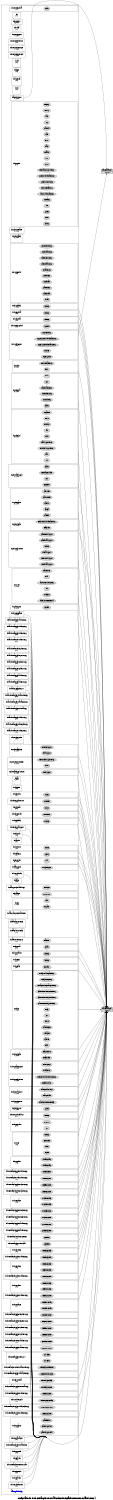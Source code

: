 digraph configuration {
    size="7.5,10";
    rankdir=LR;
    ranksep=".50 equally";
    concentrate=true;
    compound=true;
    label="\nConfiguration for ti.sdo.ce.examples.servers.all_codecs/bin/ti_platforms_evmTI816X/all_DSP.xe674"
  node [font=Helvetica, fontsize=14, fontcolor=black];  subgraph cluster0 {label=""; __cfg [label="all_syslink.cfg", color=white, fontcolor=blue];
    node [font=Helvetica, fontsize=10];    subgraph cluster1 {
        label="";
        xdc_services_global__top [shape=box,label="xdc.services.global\n1, 0, 0", color=white];
        xdc_services_global__bot [shape=point,label="", style=invis];
        xdc_services_global_Clock [style=filled,fillcolor=lightgray, label="Clock"];
        xdc_services_global__top -> xdc_services_global_Clock[style=invis];
        xdc_services_global_Clock -> xdc_services_global__bot[style=invis];
    }
    subgraph cluster2 {
        label="";
        xdc__top [shape=box,label="xdc\n1, 1, 1", color=white];
    }
    subgraph cluster3 {
        label="";
        xdc_corevers__top [shape=box,label="xdc.corevers\n16, 0, 2, 0", color=white];
    }
    subgraph cluster4 {
        label="";
        xdc_shelf__top [shape=box,label="xdc.shelf\n1, 0, 0", color=white];
    }
    subgraph cluster5 {
        label="";
        xdc_services_spec__top [shape=box,label="xdc.services.spec\n1, 0, 0, 0", color=white];
    }
    subgraph cluster6 {
        label="";
        xdc_services_intern_xsr__top [shape=box,label="xdc.services.intern.xsr\n1, 0, 0", color=white];
    }
    subgraph cluster7 {
        label="";
        xdc_services_intern_gen__top [shape=box,label="xdc.services.intern.gen\n1, 0, 0, 0", color=white];
    }
    subgraph cluster8 {
        label="";
        xdc_services_intern_cmd__top [shape=box,label="xdc.services.intern.cmd\n1, 0, 0, 0", color=white];
    }
    subgraph cluster9 {
        label="";
        xdc_bld__top [shape=box,label="xdc.bld\n1, 0, 2", color=white];
        xdc_bld__bot [shape=point,label="", style=invis];
    }
    subgraph cluster10 {
        label="";
        ti_targets__top [shape=box,label="ti.targets\n1, 0, 3", color=white];
        ti_targets__bot [shape=point,label="", style=invis];
    }
    subgraph cluster11 {
        label="";
        ti_targets_elf__top [shape=box,label="ti.targets.elf\n1, 0, 0", color=white];
        ti_targets_elf__bot [shape=point,label="", style=invis];
    }
    subgraph cluster12 {
        label="";
        xdc_rov__top [shape=box,label="xdc.rov\n1, 0, 0", color=white];
        xdc_rov__bot [shape=point,label="", style=invis];
    }
    subgraph cluster13 {
        label="";
        xdc_runtime__top [shape=box,label="xdc.runtime\n2, 1, 0", color=white];
        xdc_runtime__bot [shape=point,label="", style=invis];
        xdc_runtime_Assert [style=filled,fillcolor=lightgray, label="Assert"];
        xdc_runtime__top -> xdc_runtime_Assert[style=invis];
        xdc_runtime_Assert -> xdc_runtime__bot[style=invis];
        xdc_runtime_Core [style=filled,fillcolor=lightgray, label="Core"];
        xdc_runtime__top -> xdc_runtime_Core[style=invis];
        xdc_runtime_Core -> xdc_runtime__bot[style=invis];
        xdc_runtime_Defaults [style=filled,fillcolor=lightgray, label="Defaults"];
        xdc_runtime__top -> xdc_runtime_Defaults[style=invis];
        xdc_runtime_Defaults -> xdc_runtime__bot[style=invis];
        xdc_runtime_Diags [style=filled,fillcolor=lightgray, label="Diags"];
        xdc_runtime__top -> xdc_runtime_Diags[style=invis];
        xdc_runtime_Diags -> xdc_runtime__bot[style=invis];
        xdc_runtime_Error [style=filled,fillcolor=lightgray, label="Error"];
        xdc_runtime__top -> xdc_runtime_Error[style=invis];
        xdc_runtime_Error -> xdc_runtime__bot[style=invis];
        xdc_runtime_Gate [style=filled,fillcolor=lightgray, label="Gate"];
        xdc_runtime__top -> xdc_runtime_Gate[style=invis];
        xdc_runtime_Gate -> xdc_runtime__bot[style=invis];
        xdc_runtime_GateNull [style=filled,fillcolor=lightgray, label="GateNull"];
        xdc_runtime__top -> xdc_runtime_GateNull[style=invis];
        xdc_runtime_GateNull -> xdc_runtime__bot[style=invis];
        xdc_runtime_Log [style=filled,fillcolor=lightgray, label="Log"];
        xdc_runtime__top -> xdc_runtime_Log[style=invis];
        xdc_runtime_Log -> xdc_runtime__bot[style=invis];
        xdc_runtime_Main [style=filled,fillcolor=lightgray, label="Main"];
        xdc_runtime__top -> xdc_runtime_Main[style=invis];
        xdc_runtime_Main -> xdc_runtime__bot[style=invis];
        xdc_runtime_Memory [style=filled,fillcolor=lightgray, label="Memory"];
        xdc_runtime__top -> xdc_runtime_Memory[style=invis];
        xdc_runtime_Memory -> xdc_runtime__bot[style=invis];
        xdc_runtime_Registry [style=filled,fillcolor=lightgray, label="Registry"];
        xdc_runtime__top -> xdc_runtime_Registry[style=invis];
        xdc_runtime_Registry -> xdc_runtime__bot[style=invis];
        xdc_runtime_Startup [style=filled,fillcolor=lightgray, label="Startup"];
        xdc_runtime__top -> xdc_runtime_Startup[style=invis];
        xdc_runtime_Startup -> xdc_runtime__bot[style=invis];
        xdc_runtime_Reset [style=filled,fillcolor=lightgray, label="Reset"];
        xdc_runtime__top -> xdc_runtime_Reset[style=invis];
        xdc_runtime_Reset -> xdc_runtime__bot[style=invis];
        xdc_runtime_System [style=filled,fillcolor=lightgray, label="System"];
        xdc_runtime__top -> xdc_runtime_System[style=invis];
        xdc_runtime_System -> xdc_runtime__bot[style=invis];
        xdc_runtime_Text [style=filled,fillcolor=lightgray, label="Text"];
        xdc_runtime__top -> xdc_runtime_Text[style=invis];
        xdc_runtime_Text -> xdc_runtime__bot[style=invis];
        xdc_runtime_Timestamp [style=filled,fillcolor=lightgray, label="Timestamp"];
        xdc_runtime__top -> xdc_runtime_Timestamp[style=invis];
        xdc_runtime_Timestamp -> xdc_runtime__bot[style=invis];
        xdc_runtime_Main_Module_GateProxy [style=filled,fillcolor=lightgray, label="Main_Module_GateProxy"];
        xdc_runtime__top -> xdc_runtime_Main_Module_GateProxy[style=invis];
        xdc_runtime_Main_Module_GateProxy -> xdc_runtime__bot[style=invis];
        xdc_runtime_Memory_HeapProxy [style=filled,fillcolor=lightgray, label="Memory_HeapProxy"];
        xdc_runtime__top -> xdc_runtime_Memory_HeapProxy[style=invis];
        xdc_runtime_Memory_HeapProxy -> xdc_runtime__bot[style=invis];
        xdc_runtime_System_SupportProxy [style=filled,fillcolor=lightgray, label="System_SupportProxy"];
        xdc_runtime__top -> xdc_runtime_System_SupportProxy[style=invis];
        xdc_runtime_System_SupportProxy -> xdc_runtime__bot[style=invis];
        xdc_runtime_System_Module_GateProxy [style=filled,fillcolor=lightgray, label="System_Module_GateProxy"];
        xdc_runtime__top -> xdc_runtime_System_Module_GateProxy[style=invis];
        xdc_runtime_System_Module_GateProxy -> xdc_runtime__bot[style=invis];
        xdc_runtime_Timestamp_SupportProxy [style=filled,fillcolor=lightgray, label="Timestamp_SupportProxy"];
        xdc_runtime__top -> xdc_runtime_Timestamp_SupportProxy[style=invis];
        xdc_runtime_Timestamp_SupportProxy -> xdc_runtime__bot[style=invis];
    }
    subgraph cluster14 {
        label="";
        ti_targets_rts6000__top [shape=box,label="ti.targets.rts6000\n1, 0, 0, 0", color=white];
    }
    subgraph cluster15 {
        label="";
        ti_sysbios_interfaces__top [shape=box,label="ti.sysbios.interfaces\n2, 0, 0, 0", color=white];
    }
    subgraph cluster16 {
        label="";
        ti_sysbios_family__top [shape=box,label="ti.sysbios.family\n2, 0, 0, 0", color=white];
        ti_sysbios_family__bot [shape=point,label="", style=invis];
    }
    subgraph cluster17 {
        label="";
        xdc_runtime_knl__top [shape=box,label="xdc.runtime.knl\n1, 0, 0", color=white];
        xdc_runtime_knl__bot [shape=point,label="", style=invis];
        xdc_runtime_knl_Thread [style=filled,fillcolor=lightgray, label="Thread"];
        xdc_runtime_knl__top -> xdc_runtime_knl_Thread[style=invis];
        xdc_runtime_knl_Thread -> xdc_runtime_knl__bot[style=invis];
        xdc_runtime_knl_GateThread [style=filled,fillcolor=lightgray, label="GateThread"];
        xdc_runtime_knl__top -> xdc_runtime_knl_GateThread[style=invis];
        xdc_runtime_knl_GateThread -> xdc_runtime_knl__bot[style=invis];
        xdc_runtime_knl_GateProcess [style=filled,fillcolor=lightgray, label="GateProcess"];
        xdc_runtime_knl__top -> xdc_runtime_knl_GateProcess[style=invis];
        xdc_runtime_knl_GateProcess -> xdc_runtime_knl__bot[style=invis];
        xdc_runtime_knl_SemThread [style=filled,fillcolor=lightgray, label="SemThread"];
        xdc_runtime_knl__top -> xdc_runtime_knl_SemThread[style=invis];
        xdc_runtime_knl_SemThread -> xdc_runtime_knl__bot[style=invis];
        xdc_runtime_knl_SemProcess [style=filled,fillcolor=lightgray, label="SemProcess"];
        xdc_runtime_knl__top -> xdc_runtime_knl_SemProcess[style=invis];
        xdc_runtime_knl_SemProcess -> xdc_runtime_knl__bot[style=invis];
        xdc_runtime_knl_Thread_Proxy [style=filled,fillcolor=lightgray, label="Thread_Proxy"];
        xdc_runtime_knl__top -> xdc_runtime_knl_Thread_Proxy[style=invis];
        xdc_runtime_knl_Thread_Proxy -> xdc_runtime_knl__bot[style=invis];
        xdc_runtime_knl_GateThread_Proxy [style=filled,fillcolor=lightgray, label="GateThread_Proxy"];
        xdc_runtime_knl__top -> xdc_runtime_knl_GateThread_Proxy[style=invis];
        xdc_runtime_knl_GateThread_Proxy -> xdc_runtime_knl__bot[style=invis];
        xdc_runtime_knl_GateProcess_Proxy [style=filled,fillcolor=lightgray, label="GateProcess_Proxy"];
        xdc_runtime_knl__top -> xdc_runtime_knl_GateProcess_Proxy[style=invis];
        xdc_runtime_knl_GateProcess_Proxy -> xdc_runtime_knl__bot[style=invis];
        xdc_runtime_knl_SemThread_Proxy [style=filled,fillcolor=lightgray, label="SemThread_Proxy"];
        xdc_runtime_knl__top -> xdc_runtime_knl_SemThread_Proxy[style=invis];
        xdc_runtime_knl_SemThread_Proxy -> xdc_runtime_knl__bot[style=invis];
        xdc_runtime_knl_SemProcess_Proxy [style=filled,fillcolor=lightgray, label="SemProcess_Proxy"];
        xdc_runtime_knl__top -> xdc_runtime_knl_SemProcess_Proxy[style=invis];
        xdc_runtime_knl_SemProcess_Proxy -> xdc_runtime_knl__bot[style=invis];
    }
    subgraph cluster18 {
        label="";
        ti_sdo_ipc_family__top [shape=box,label="ti.sdo.ipc.family\n1, 0, 0, 0", color=white];
        ti_sdo_ipc_family__bot [shape=point,label="", style=invis];
        ti_sdo_ipc_family_Settings [style=filled,fillcolor=lightgray, label="Settings"];
        ti_sdo_ipc_family__top -> ti_sdo_ipc_family_Settings[style=invis];
        ti_sdo_ipc_family_Settings -> ti_sdo_ipc_family__bot[style=invis];
    }
    subgraph cluster19 {
        label="";
        ti_sdo_ipc_interfaces__top [shape=box,label="ti.sdo.ipc.interfaces\n1, 0, 0, 0", color=white];
    }
    subgraph cluster20 {
        label="";
        ti_sdo_ce_global__top [shape=box,label="ti.sdo.ce.global\n1, 0, 0", color=white];
        ti_sdo_ce_global__bot [shape=point,label="", style=invis];
        ti_sdo_ce_global_Settings [style=filled,fillcolor=lightgray, label="Settings"];
        ti_sdo_ce_global__top -> ti_sdo_ce_global_Settings[style=invis];
        ti_sdo_ce_global_Settings -> ti_sdo_ce_global__bot[style=invis];
    }
    subgraph cluster21 {
        label="";
        ti_sdo_fc_global__top [shape=box,label="ti.sdo.fc.global\n1, 0, 0", color=white];
        ti_sdo_fc_global__bot [shape=point,label="", style=invis];
        ti_sdo_fc_global_Settings [style=filled,fillcolor=lightgray, label="Settings"];
        ti_sdo_fc_global__top -> ti_sdo_fc_global_Settings[style=invis];
        ti_sdo_fc_global_Settings -> ti_sdo_fc_global__bot[style=invis];
    }
    subgraph cluster22 {
        label="";
        ti_xdais_dm_examples_auddec_copy__top [shape=box,label="ti.xdais.dm.examples.auddec_copy\n2, 0, 0", color=white];
    }
    subgraph cluster23 {
        label="";
        ti_xdais_dm_examples_viddec3_copy__top [shape=box,label="ti.xdais.dm.examples.viddec3_copy\n1, 0, 0", color=white];
    }
    subgraph cluster24 {
        label="";
        ti_xdais_dm_examples_viddec2_copy__top [shape=box,label="ti.xdais.dm.examples.viddec2_copy\n2, 0, 0", color=white];
    }
    subgraph cluster25 {
        label="";
        ti_xdais_dm_examples_videnc1_copy__top [shape=box,label="ti.xdais.dm.examples.videnc1_copy\n2, 0, 0", color=white];
        ti_xdais_dm_examples_videnc1_copy__bot [shape=point,label="", style=invis];
    }
    subgraph cluster26 {
        label="";
        ti_xdais_dm_examples_imgdec1_copy__top [shape=box,label="ti.xdais.dm.examples.imgdec1_copy\n2, 0, 0", color=white];
    }
    subgraph cluster27 {
        label="";
        ti_xdais_dm_examples_imgenc1_copy__top [shape=box,label="ti.xdais.dm.examples.imgenc1_copy\n2, 0, 0", color=white];
    }
    subgraph cluster28 {
        label="";
        ti_xdais_dm_examples_sphenc1_copy__top [shape=box,label="ti.xdais.dm.examples.sphenc1_copy\n2, 0, 0", color=white];
    }
    subgraph cluster29 {
        label="";
        ti_xdais_dm_examples_sphdec1_copy__top [shape=box,label="ti.xdais.dm.examples.sphdec1_copy\n2, 0, 0", color=white];
    }
    subgraph cluster30 {
        label="";
        ti_xdais_dm_examples_auddec1_copy__top [shape=box,label="ti.xdais.dm.examples.auddec1_copy\n2, 0, 0", color=white];
    }
    subgraph cluster31 {
        label="";
        ti_xdais_dm_examples_audenc1_copy__top [shape=box,label="ti.xdais.dm.examples.audenc1_copy\n2, 0, 0", color=white];
    }
    subgraph cluster32 {
        label="";
        ti_xdais_dm_examples_g711__top [shape=box,label="ti.xdais.dm.examples.g711\n1, 0, 0", color=white];
    }
    subgraph cluster33 {
        label="";
        ti_xdais_dm_examples_vidtranscode_copy__top [shape=box,label="ti.xdais.dm.examples.vidtranscode_copy\n2, 0, 0", color=white];
    }
    subgraph cluster34 {
        label="";
        ti_xdais_dm_examples_vidanalytics_copy__top [shape=box,label="ti.xdais.dm.examples.vidanalytics_copy\n2, 0, 0", color=white];
    }
    subgraph cluster35 {
        label="";
        ti_xdais_dm_examples_universal_copy__top [shape=box,label="ti.xdais.dm.examples.universal_copy\n1, 0, 0", color=white];
        ti_xdais_dm_examples_universal_copy__bot [shape=point,label="", style=invis];
    }
    subgraph cluster36 {
        label="";
        ti_xdais_dm_examples_viddec1_copy__top [shape=box,label="ti.xdais.dm.examples.viddec1_copy\n2, 0, 0", color=white];
    }
    subgraph cluster37 {
        label="";
        ti_xdais_dm_examples_viddec2split_copy__top [shape=box,label="ti.xdais.dm.examples.viddec2split_copy\n1, 0, 0", color=white];
    }
    subgraph cluster38 {
        label="";
        ti_xdais_dm_examples_videnc2_copy__top [shape=box,label="ti.xdais.dm.examples.videnc2_copy\n1, 0, 0", color=white];
    }
    subgraph cluster39 {
        label="";
        ti_sdo_ce_utils_syscbuf__top [shape=box,label="ti.sdo.ce.utils.syscbuf\n1, 0, 0", color=white];
        ti_sdo_ce_utils_syscbuf__bot [shape=point,label="", style=invis];
        ti_sdo_ce_utils_syscbuf_SysCBuf [style=filled,fillcolor=lightgray, label="SysCBuf"];
        ti_sdo_ce_utils_syscbuf__top -> ti_sdo_ce_utils_syscbuf_SysCBuf[style=invis];
        ti_sdo_ce_utils_syscbuf_SysCBuf -> ti_sdo_ce_utils_syscbuf__bot[style=invis];
    }
    subgraph cluster40 {
        label="";
        ti_sdo_utils_loggers__top [shape=box,label="ti.sdo.utils.loggers\n1, 0, 0", color=white];
        ti_sdo_utils_loggers__bot [shape=point,label="", style=invis];
        ti_sdo_utils_loggers_LoggerSysTID [style=filled,fillcolor=lightgray, label="LoggerSysTID"];
        ti_sdo_utils_loggers__top -> ti_sdo_utils_loggers_LoggerSysTID[style=invis];
        ti_sdo_utils_loggers_LoggerSysTID -> ti_sdo_utils_loggers__bot[style=invis];
        ti_sdo_utils_loggers_LogMFP [style=filled,fillcolor=lightgray, label="LogMFP"];
        ti_sdo_utils_loggers__top -> ti_sdo_utils_loggers_LogMFP[style=invis];
        ti_sdo_utils_loggers_LogMFP -> ti_sdo_utils_loggers__bot[style=invis];
        ti_sdo_utils_loggers_LoggerSysTID_TimestampProxy [style=filled,fillcolor=lightgray, label="LoggerSysTID_TimestampProxy"];
        ti_sdo_utils_loggers__top -> ti_sdo_utils_loggers_LoggerSysTID_TimestampProxy[style=invis];
        ti_sdo_utils_loggers_LoggerSysTID_TimestampProxy -> ti_sdo_utils_loggers__bot[style=invis];
        ti_sdo_utils_loggers_LoggerSysTID_Module_GateProxy [style=filled,fillcolor=lightgray, label="LoggerSysTID_Module_GateProxy"];
        ti_sdo_utils_loggers__top -> ti_sdo_utils_loggers_LoggerSysTID_Module_GateProxy[style=invis];
        ti_sdo_utils_loggers_LoggerSysTID_Module_GateProxy -> ti_sdo_utils_loggers__bot[style=invis];
        ti_sdo_utils_loggers_LogMFP_Proxy [style=filled,fillcolor=lightgray, label="LogMFP_Proxy"];
        ti_sdo_utils_loggers__top -> ti_sdo_utils_loggers_LogMFP_Proxy[style=invis];
        ti_sdo_utils_loggers_LogMFP_Proxy -> ti_sdo_utils_loggers__bot[style=invis];
    }
    subgraph cluster41 {
        label="";
        ti_sysbios__top [shape=box,label="ti.sysbios\n2, 0, 0, 0", color=white];
        ti_sysbios__bot [shape=point,label="", style=invis];
        ti_sysbios_BIOS [style=filled,fillcolor=lightgray, label="BIOS"];
        ti_sysbios__top -> ti_sysbios_BIOS[style=invis];
        ti_sysbios_BIOS -> ti_sysbios__bot[style=invis];
        ti_sysbios_BIOS_RtsGateProxy [style=filled,fillcolor=lightgray, label="BIOS_RtsGateProxy"];
        ti_sysbios__top -> ti_sysbios_BIOS_RtsGateProxy[style=invis];
        ti_sysbios_BIOS_RtsGateProxy -> ti_sysbios__bot[style=invis];
    }
    subgraph cluster42 {
        label="";
        ti_sysbios_hal__top [shape=box,label="ti.sysbios.hal\n2, 0, 0, 0", color=white];
        ti_sysbios_hal__bot [shape=point,label="", style=invis];
        ti_sysbios_hal_Hwi [style=filled,fillcolor=lightgray, label="Hwi"];
        ti_sysbios_hal__top -> ti_sysbios_hal_Hwi[style=invis];
        ti_sysbios_hal_Hwi -> ti_sysbios_hal__bot[style=invis];
        ti_sysbios_hal_Timer [style=filled,fillcolor=lightgray, label="Timer"];
        ti_sysbios_hal__top -> ti_sysbios_hal_Timer[style=invis];
        ti_sysbios_hal_Timer -> ti_sysbios_hal__bot[style=invis];
        ti_sysbios_hal_Cache [style=filled,fillcolor=lightgray, label="Cache"];
        ti_sysbios_hal__top -> ti_sysbios_hal_Cache[style=invis];
        ti_sysbios_hal_Cache -> ti_sysbios_hal__bot[style=invis];
        ti_sysbios_hal_Hwi_HwiProxy [style=filled,fillcolor=lightgray, label="Hwi_HwiProxy"];
        ti_sysbios_hal__top -> ti_sysbios_hal_Hwi_HwiProxy[style=invis];
        ti_sysbios_hal_Hwi_HwiProxy -> ti_sysbios_hal__bot[style=invis];
        ti_sysbios_hal_Timer_TimerProxy [style=filled,fillcolor=lightgray, label="Timer_TimerProxy"];
        ti_sysbios_hal__top -> ti_sysbios_hal_Timer_TimerProxy[style=invis];
        ti_sysbios_hal_Timer_TimerProxy -> ti_sysbios_hal__bot[style=invis];
        ti_sysbios_hal_Cache_CacheProxy [style=filled,fillcolor=lightgray, label="Cache_CacheProxy"];
        ti_sysbios_hal__top -> ti_sysbios_hal_Cache_CacheProxy[style=invis];
        ti_sysbios_hal_Cache_CacheProxy -> ti_sysbios_hal__bot[style=invis];
    }
    subgraph cluster43 {
        label="";
        ti_sysbios_knl__top [shape=box,label="ti.sysbios.knl\n2, 0, 0, 0", color=white];
        ti_sysbios_knl__bot [shape=point,label="", style=invis];
        ti_sysbios_knl_Clock [style=filled,fillcolor=lightgray, label="Clock"];
        ti_sysbios_knl__top -> ti_sysbios_knl_Clock[style=invis];
        ti_sysbios_knl_Clock -> ti_sysbios_knl__bot[style=invis];
        ti_sysbios_knl_Idle [style=filled,fillcolor=lightgray, label="Idle"];
        ti_sysbios_knl__top -> ti_sysbios_knl_Idle[style=invis];
        ti_sysbios_knl_Idle -> ti_sysbios_knl__bot[style=invis];
        ti_sysbios_knl_Intrinsics [style=filled,fillcolor=lightgray, label="Intrinsics"];
        ti_sysbios_knl__top -> ti_sysbios_knl_Intrinsics[style=invis];
        ti_sysbios_knl_Intrinsics -> ti_sysbios_knl__bot[style=invis];
        ti_sysbios_knl_Queue [style=filled,fillcolor=lightgray, label="Queue"];
        ti_sysbios_knl__top -> ti_sysbios_knl_Queue[style=invis];
        ti_sysbios_knl_Queue -> ti_sysbios_knl__bot[style=invis];
        ti_sysbios_knl_Semaphore [style=filled,fillcolor=lightgray, label="Semaphore"];
        ti_sysbios_knl__top -> ti_sysbios_knl_Semaphore[style=invis];
        ti_sysbios_knl_Semaphore -> ti_sysbios_knl__bot[style=invis];
        ti_sysbios_knl_Swi [style=filled,fillcolor=lightgray, label="Swi"];
        ti_sysbios_knl__top -> ti_sysbios_knl_Swi[style=invis];
        ti_sysbios_knl_Swi -> ti_sysbios_knl__bot[style=invis];
        ti_sysbios_knl_Task [style=filled,fillcolor=lightgray, label="Task"];
        ti_sysbios_knl__top -> ti_sysbios_knl_Task[style=invis];
        ti_sysbios_knl_Task -> ti_sysbios_knl__bot[style=invis];
        ti_sysbios_knl_Intrinsics_SupportProxy [style=filled,fillcolor=lightgray, label="Intrinsics_SupportProxy"];
        ti_sysbios_knl__top -> ti_sysbios_knl_Intrinsics_SupportProxy[style=invis];
        ti_sysbios_knl_Intrinsics_SupportProxy -> ti_sysbios_knl__bot[style=invis];
        ti_sysbios_knl_Task_SupportProxy [style=filled,fillcolor=lightgray, label="Task_SupportProxy"];
        ti_sysbios_knl__top -> ti_sysbios_knl_Task_SupportProxy[style=invis];
        ti_sysbios_knl_Task_SupportProxy -> ti_sysbios_knl__bot[style=invis];
    }
    subgraph cluster44 {
        label="";
        ti_sysbios_family_c64p__top [shape=box,label="ti.sysbios.family.c64p\n2, 0, 0, 0", color=white];
        ti_sysbios_family_c64p__bot [shape=point,label="", style=invis];
        ti_sysbios_family_c64p_Exception [style=filled,fillcolor=lightgray, label="Exception"];
        ti_sysbios_family_c64p__top -> ti_sysbios_family_c64p_Exception[style=invis];
        ti_sysbios_family_c64p_Exception -> ti_sysbios_family_c64p__bot[style=invis];
        ti_sysbios_family_c64p_Hwi [style=filled,fillcolor=lightgray, label="Hwi"];
        ti_sysbios_family_c64p__top -> ti_sysbios_family_c64p_Hwi[style=invis];
        ti_sysbios_family_c64p_Hwi -> ti_sysbios_family_c64p__bot[style=invis];
        ti_sysbios_family_c64p_TimestampProvider [style=filled,fillcolor=lightgray, label="TimestampProvider"];
        ti_sysbios_family_c64p__top -> ti_sysbios_family_c64p_TimestampProvider[style=invis];
        ti_sysbios_family_c64p_TimestampProvider -> ti_sysbios_family_c64p__bot[style=invis];
        ti_sysbios_family_c64p_Cache [style=filled,fillcolor=lightgray, label="Cache"];
        ti_sysbios_family_c64p__top -> ti_sysbios_family_c64p_Cache[style=invis];
        ti_sysbios_family_c64p_Cache -> ti_sysbios_family_c64p__bot[style=invis];
    }
    subgraph cluster45 {
        label="";
        ti_sysbios_gates__top [shape=box,label="ti.sysbios.gates\n2, 0, 0, 0", color=white];
        ti_sysbios_gates__bot [shape=point,label="", style=invis];
        ti_sysbios_gates_GateHwi [style=filled,fillcolor=lightgray, label="GateHwi"];
        ti_sysbios_gates__top -> ti_sysbios_gates_GateHwi[style=invis];
        ti_sysbios_gates_GateHwi -> ti_sysbios_gates__bot[style=invis];
        ti_sysbios_gates_GateAll [style=filled,fillcolor=lightgray, label="GateAll"];
        ti_sysbios_gates__top -> ti_sysbios_gates_GateAll[style=invis];
        ti_sysbios_gates_GateAll -> ti_sysbios_gates__bot[style=invis];
        ti_sysbios_gates_GateSwi [style=filled,fillcolor=lightgray, label="GateSwi"];
        ti_sysbios_gates__top -> ti_sysbios_gates_GateSwi[style=invis];
        ti_sysbios_gates_GateSwi -> ti_sysbios_gates__bot[style=invis];
        ti_sysbios_gates_GateMutexPri [style=filled,fillcolor=lightgray, label="GateMutexPri"];
        ti_sysbios_gates__top -> ti_sysbios_gates_GateMutexPri[style=invis];
        ti_sysbios_gates_GateMutexPri -> ti_sysbios_gates__bot[style=invis];
        ti_sysbios_gates_GateMutex [style=filled,fillcolor=lightgray, label="GateMutex"];
        ti_sysbios_gates__top -> ti_sysbios_gates_GateMutex[style=invis];
        ti_sysbios_gates_GateMutex -> ti_sysbios_gates__bot[style=invis];
    }
    subgraph cluster46 {
        label="";
        ti_sysbios_heaps__top [shape=box,label="ti.sysbios.heaps\n2, 0, 0, 0", color=white];
        ti_sysbios_heaps__bot [shape=point,label="", style=invis];
        ti_sysbios_heaps_HeapMem [style=filled,fillcolor=lightgray, label="HeapMem"];
        ti_sysbios_heaps__top -> ti_sysbios_heaps_HeapMem[style=invis];
        ti_sysbios_heaps_HeapMem -> ti_sysbios_heaps__bot[style=invis];
        ti_sysbios_heaps_HeapMem_Module_GateProxy [style=filled,fillcolor=lightgray, label="HeapMem_Module_GateProxy"];
        ti_sysbios_heaps__top -> ti_sysbios_heaps_HeapMem_Module_GateProxy[style=invis];
        ti_sysbios_heaps_HeapMem_Module_GateProxy -> ti_sysbios_heaps__bot[style=invis];
    }
    subgraph cluster47 {
        label="";
        ti_sysbios_xdcruntime__top [shape=box,label="ti.sysbios.xdcruntime\n1, 0, 0", color=white];
        ti_sysbios_xdcruntime__bot [shape=point,label="", style=invis];
        ti_sysbios_xdcruntime_GateThreadSupport [style=filled,fillcolor=lightgray, label="GateThreadSupport"];
        ti_sysbios_xdcruntime__top -> ti_sysbios_xdcruntime_GateThreadSupport[style=invis];
        ti_sysbios_xdcruntime_GateThreadSupport -> ti_sysbios_xdcruntime__bot[style=invis];
        ti_sysbios_xdcruntime_GateProcessSupport [style=filled,fillcolor=lightgray, label="GateProcessSupport"];
        ti_sysbios_xdcruntime__top -> ti_sysbios_xdcruntime_GateProcessSupport[style=invis];
        ti_sysbios_xdcruntime_GateProcessSupport -> ti_sysbios_xdcruntime__bot[style=invis];
        ti_sysbios_xdcruntime_SemThreadSupport [style=filled,fillcolor=lightgray, label="SemThreadSupport"];
        ti_sysbios_xdcruntime__top -> ti_sysbios_xdcruntime_SemThreadSupport[style=invis];
        ti_sysbios_xdcruntime_SemThreadSupport -> ti_sysbios_xdcruntime__bot[style=invis];
        ti_sysbios_xdcruntime_SemProcessSupport [style=filled,fillcolor=lightgray, label="SemProcessSupport"];
        ti_sysbios_xdcruntime__top -> ti_sysbios_xdcruntime_SemProcessSupport[style=invis];
        ti_sysbios_xdcruntime_SemProcessSupport -> ti_sysbios_xdcruntime__bot[style=invis];
        ti_sysbios_xdcruntime_ThreadSupport [style=filled,fillcolor=lightgray, label="ThreadSupport"];
        ti_sysbios_xdcruntime__top -> ti_sysbios_xdcruntime_ThreadSupport[style=invis];
        ti_sysbios_xdcruntime_ThreadSupport -> ti_sysbios_xdcruntime__bot[style=invis];
        ti_sysbios_xdcruntime_Settings [style=filled,fillcolor=lightgray, label="Settings"];
        ti_sysbios_xdcruntime__top -> ti_sysbios_xdcruntime_Settings[style=invis];
        ti_sysbios_xdcruntime_Settings -> ti_sysbios_xdcruntime__bot[style=invis];
    }
    subgraph cluster48 {
        label="";
        ti_sdo_utils__top [shape=box,label="ti.sdo.utils\n1, 0, 0, 0", color=white];
        ti_sdo_utils__bot [shape=point,label="", style=invis];
        ti_sdo_utils_Build [style=filled,fillcolor=lightgray, label="Build"];
        ti_sdo_utils__top -> ti_sdo_utils_Build[style=invis];
        ti_sdo_utils_Build -> ti_sdo_utils__bot[style=invis];
        ti_sdo_utils_NameServer [style=filled,fillcolor=lightgray, label="NameServer"];
        ti_sdo_utils__top -> ti_sdo_utils_NameServer[style=invis];
        ti_sdo_utils_NameServer -> ti_sdo_utils__bot[style=invis];
        ti_sdo_utils_NameServerRemoteNull [style=filled,fillcolor=lightgray, label="NameServerRemoteNull"];
        ti_sdo_utils__top -> ti_sdo_utils_NameServerRemoteNull[style=invis];
        ti_sdo_utils_NameServerRemoteNull -> ti_sdo_utils__bot[style=invis];
        ti_sdo_utils_MultiProc [style=filled,fillcolor=lightgray, label="MultiProc"];
        ti_sdo_utils__top -> ti_sdo_utils_MultiProc[style=invis];
        ti_sdo_utils_MultiProc -> ti_sdo_utils__bot[style=invis];
        ti_sdo_utils_List [style=filled,fillcolor=lightgray, label="List"];
        ti_sdo_utils__top -> ti_sdo_utils_List[style=invis];
        ti_sdo_utils_List -> ti_sdo_utils__bot[style=invis];
        ti_sdo_utils_NameServer_SetupProxy [style=filled,fillcolor=lightgray, label="NameServer_SetupProxy"];
        ti_sdo_utils__top -> ti_sdo_utils_NameServer_SetupProxy[style=invis];
        ti_sdo_utils_NameServer_SetupProxy -> ti_sdo_utils__bot[style=invis];
    }
    subgraph cluster49 {
        label="";
        ti_sysbios_syncs__top [shape=box,label="ti.sysbios.syncs\n2, 0, 0, 0", color=white];
        ti_sysbios_syncs__bot [shape=point,label="", style=invis];
        ti_sysbios_syncs_SyncSem [style=filled,fillcolor=lightgray, label="SyncSem"];
        ti_sysbios_syncs__top -> ti_sysbios_syncs_SyncSem[style=invis];
        ti_sysbios_syncs_SyncSem -> ti_sysbios_syncs__bot[style=invis];
    }
    subgraph cluster50 {
        label="";
        xdc_services_getset__top [shape=box,label="xdc.services.getset\n1, 0, 0", color=white];
        xdc_services_getset__bot [shape=point,label="", style=invis];
    }
    subgraph cluster51 {
        label="";
        ti_sysbios_family_c62__top [shape=box,label="ti.sysbios.family.c62\n2, 0, 0, 0", color=white];
        ti_sysbios_family_c62__bot [shape=point,label="", style=invis];
        ti_sysbios_family_c62_TaskSupport [style=filled,fillcolor=lightgray, label="TaskSupport"];
        ti_sysbios_family_c62__top -> ti_sysbios_family_c62_TaskSupport[style=invis];
        ti_sysbios_family_c62_TaskSupport -> ti_sysbios_family_c62__bot[style=invis];
        ti_sysbios_family_c62_IntrinsicsSupport [style=filled,fillcolor=lightgray, label="IntrinsicsSupport"];
        ti_sysbios_family_c62__top -> ti_sysbios_family_c62_IntrinsicsSupport[style=invis];
        ti_sysbios_family_c62_IntrinsicsSupport -> ti_sysbios_family_c62__bot[style=invis];
    }
    subgraph cluster52 {
        label="";
        ti_sysbios_timers_dmtimer__top [shape=box,label="ti.sysbios.timers.dmtimer\n2, 0, 0, 0", color=white];
        ti_sysbios_timers_dmtimer__bot [shape=point,label="", style=invis];
        ti_sysbios_timers_dmtimer_Timer [style=filled,fillcolor=lightgray, label="Timer"];
        ti_sysbios_timers_dmtimer__top -> ti_sysbios_timers_dmtimer_Timer[style=invis];
        ti_sysbios_timers_dmtimer_Timer -> ti_sysbios_timers_dmtimer__bot[style=invis];
        ti_sysbios_timers_dmtimer_Timer_TimerSupportProxy [style=filled,fillcolor=lightgray, label="Timer_TimerSupportProxy"];
        ti_sysbios_timers_dmtimer__top -> ti_sysbios_timers_dmtimer_Timer_TimerSupportProxy[style=invis];
        ti_sysbios_timers_dmtimer_Timer_TimerSupportProxy -> ti_sysbios_timers_dmtimer__bot[style=invis];
    }
    subgraph cluster53 {
        label="";
        ti_sysbios_family_c64p_ti81xx__top [shape=box,label="ti.sysbios.family.c64p.ti81xx\n2, 0, 0, 0", color=white];
        ti_sysbios_family_c64p_ti81xx__bot [shape=point,label="", style=invis];
        ti_sysbios_family_c64p_ti81xx_TimerSupport [style=filled,fillcolor=lightgray, label="TimerSupport"];
        ti_sysbios_family_c64p_ti81xx__top -> ti_sysbios_family_c64p_ti81xx_TimerSupport[style=invis];
        ti_sysbios_family_c64p_ti81xx_TimerSupport -> ti_sysbios_family_c64p_ti81xx__bot[style=invis];
    }
    subgraph cluster54 {
        label="";
        ti_xdais__top [shape=box,label="ti.xdais\n1, 2.0, 1", color=white];
        ti_xdais__bot [shape=point,label="", style=invis];
    }
    subgraph cluster55 {
        label="";
        ti_sdo_fc_ires__top [shape=box,label="ti.sdo.fc.ires\n1, 0, 0", color=white];
    }
    subgraph cluster56 {
        label="";
        ti_sdo_fc_utils_osalsupport__top [shape=box,label="ti.sdo.fc.utils.osalsupport\n1, 0, 0", color=white];
    }
    subgraph cluster57 {
        label="";
        ti_sdo_fc_dskt2__top [shape=box,label="ti.sdo.fc.dskt2\n1, 0, 4", color=white];
        ti_sdo_fc_dskt2__bot [shape=point,label="", style=invis];
        ti_sdo_fc_dskt2_DSKT2 [style=filled,fillcolor=lightgray, label="DSKT2"];
        ti_sdo_fc_dskt2__top -> ti_sdo_fc_dskt2_DSKT2[style=invis];
        ti_sdo_fc_dskt2_DSKT2 -> ti_sdo_fc_dskt2__bot[style=invis];
    }
    subgraph cluster58 {
        label="";
        ti_sdo_fc_ires_nullresource__top [shape=box,label="ti.sdo.fc.ires.nullresource\n1, 0, 0", color=white];
        ti_sdo_fc_ires_nullresource__bot [shape=point,label="", style=invis];
        ti_sdo_fc_ires_nullresource_NULLRES [style=filled,fillcolor=lightgray, label="NULLRES"];
        ti_sdo_fc_ires_nullresource__top -> ti_sdo_fc_ires_nullresource_NULLRES[style=invis];
        ti_sdo_fc_ires_nullresource_NULLRES -> ti_sdo_fc_ires_nullresource__bot[style=invis];
    }
    subgraph cluster59 {
        label="";
        ti_sdo_fc_rman__top [shape=box,label="ti.sdo.fc.rman\n2, 0, 0", color=white];
        ti_sdo_fc_rman__bot [shape=point,label="", style=invis];
        ti_sdo_fc_rman_RMAN [style=filled,fillcolor=lightgray, label="RMAN"];
        ti_sdo_fc_rman__top -> ti_sdo_fc_rman_RMAN[style=invis];
        ti_sdo_fc_rman_RMAN -> ti_sdo_fc_rman__bot[style=invis];
    }
    subgraph cluster60 {
        label="";
        ti_sdo_fc_memutils__top [shape=box,label="ti.sdo.fc.memutils\n1, 0, 0", color=white];
        ti_sdo_fc_memutils__bot [shape=point,label="", style=invis];
        ti_sdo_fc_memutils_MEMUTILS [style=filled,fillcolor=lightgray, label="MEMUTILS"];
        ti_sdo_fc_memutils__top -> ti_sdo_fc_memutils_MEMUTILS[style=invis];
        ti_sdo_fc_memutils_MEMUTILS -> ti_sdo_fc_memutils__bot[style=invis];
    }
    subgraph cluster61 {
        label="";
        ti_sdo_fc_utils__top [shape=box,label="ti.sdo.fc.utils\n1, 0, 3", color=white];
    }
    subgraph cluster62 {
        label="";
        ti_sdo_fc_dman3__top [shape=box,label="ti.sdo.fc.dman3\n1, 0, 4", color=white];
        ti_sdo_fc_dman3__bot [shape=point,label="", style=invis];
        ti_sdo_fc_dman3_DMAN3 [style=filled,fillcolor=lightgray, label="DMAN3"];
        ti_sdo_fc_dman3__top -> ti_sdo_fc_dman3_DMAN3[style=invis];
        ti_sdo_fc_dman3_DMAN3 -> ti_sdo_fc_dman3__bot[style=invis];
    }
    subgraph cluster63 {
        label="";
        ti_xdais_dm__top [shape=box,label="ti.xdais.dm\n1, 0, 7", color=white];
    }
    subgraph cluster64 {
        label="";
        ti_sdo_ce_utils_xdm__top [shape=box,label="ti.sdo.ce.utils.xdm\n1, 0, 2", color=white];
    }
    subgraph cluster65 {
        label="";
        ti_sdo_ce_node__top [shape=box,label="ti.sdo.ce.node\n1, 0, 0", color=white];
        ti_sdo_ce_node__bot [shape=point,label="", style=invis];
        ti_sdo_ce_node_NODE [style=filled,fillcolor=lightgray, label="NODE"];
        ti_sdo_ce_node__top -> ti_sdo_ce_node_NODE[style=invis];
        ti_sdo_ce_node_NODE -> ti_sdo_ce_node__bot[style=invis];
    }
    subgraph cluster66 {
        label="";
        ti_sdo_fc_acpy3__top [shape=box,label="ti.sdo.fc.acpy3\n1, 0, 4", color=white];
        ti_sdo_fc_acpy3__bot [shape=point,label="", style=invis];
        ti_sdo_fc_acpy3_ACPY3 [style=filled,fillcolor=lightgray, label="ACPY3"];
        ti_sdo_fc_acpy3__top -> ti_sdo_fc_acpy3_ACPY3[style=invis];
        ti_sdo_fc_acpy3_ACPY3 -> ti_sdo_fc_acpy3__bot[style=invis];
    }
    subgraph cluster67 {
        label="";
        ti_sysbios_utils__top [shape=box,label="ti.sysbios.utils\n2, 0, 0, 0", color=white];
        ti_sysbios_utils__bot [shape=point,label="", style=invis];
        ti_sysbios_utils_Load [style=filled,fillcolor=lightgray, label="Load"];
        ti_sysbios_utils__top -> ti_sysbios_utils_Load[style=invis];
        ti_sysbios_utils_Load -> ti_sysbios_utils__bot[style=invis];
    }
    subgraph cluster68 {
        label="";
        ti_catalog_c6000__top [shape=box,label="ti.catalog.c6000\n1, 0, 0, 0", color=white];
        ti_catalog_c6000__bot [shape=point,label="", style=invis];
        ti_catalog_c6000_TMS320TI816X [style=filled,fillcolor=lightgray, label="TMS320TI816X"];
        ti_catalog_c6000__top -> ti_catalog_c6000_TMS320TI816X[style=invis];
        ti_catalog_c6000_TMS320TI816X -> ti_catalog_c6000__bot[style=invis];
    }
    subgraph cluster69 {
        label="";
        ti_catalog__top [shape=box,label="ti.catalog\n1, 0, 0", color=white];
    }
    subgraph cluster70 {
        label="";
        ti_catalog_peripherals_hdvicp2__top [shape=box,label="ti.catalog.peripherals.hdvicp2\n", color=white];
        ti_catalog_peripherals_hdvicp2__bot [shape=point,label="", style=invis];
        ti_catalog_peripherals_hdvicp2_HDVICP2 [style=filled,fillcolor=lightgray, label="HDVICP2"];
        ti_catalog_peripherals_hdvicp2__top -> ti_catalog_peripherals_hdvicp2_HDVICP2[style=invis];
        ti_catalog_peripherals_hdvicp2_HDVICP2 -> ti_catalog_peripherals_hdvicp2__bot[style=invis];
    }
    subgraph cluster71 {
        label="";
        xdc_platform__top [shape=box,label="xdc.platform\n1, 0, 1, 0", color=white];
        xdc_platform__bot [shape=point,label="", style=invis];
        xdc_platform_ExeContext [style=filled,fillcolor=lightgray, label="ExeContext"];
        xdc_platform__top -> xdc_platform_ExeContext[style=invis];
        xdc_platform_ExeContext -> xdc_platform__bot[style=invis];
    }
    subgraph cluster72 {
        label="";
        xdc_cfg__top [shape=box,label="xdc.cfg\n1, 0, 2, 0", color=white];
        xdc_cfg__bot [shape=point,label="", style=invis];
        xdc_cfg_Program [style=filled,fillcolor=lightgray, label="Program"];
        xdc_cfg__top -> xdc_cfg_Program[style=invis];
        xdc_cfg_Program -> xdc_cfg__bot[style=invis];
        xdc_cfg_Main [style=filled,fillcolor=lightgray, label="Main"];
        xdc_cfg__top -> xdc_cfg_Main[style=invis];
        xdc_cfg_Main -> xdc_cfg__bot[style=invis];
    }
    subgraph cluster73 {
        label="";
        ti_catalog_arm_peripherals_timers__top [shape=box,label="ti.catalog.arm.peripherals.timers\n", color=white];
        ti_catalog_arm_peripherals_timers__bot [shape=point,label="", style=invis];
    }
    subgraph cluster74 {
        label="";
        ti_catalog_arm_cortexm3__top [shape=box,label="ti.catalog.arm.cortexm3\n1, 0, 0", color=white];
        ti_catalog_arm_cortexm3__bot [shape=point,label="", style=invis];
    }
    subgraph cluster75 {
        label="";
        ti_catalog_arm_cortexa8__top [shape=box,label="ti.catalog.arm.cortexa8\n1, 0, 0", color=white];
        ti_catalog_arm_cortexa8__bot [shape=point,label="", style=invis];
    }
    subgraph cluster76 {
        label="";
        ti_platforms_evmTI816X__top [shape=box,label="ti.platforms.evmTI816X\n1, 0, 0", color=white];
        ti_platforms_evmTI816X__bot [shape=point,label="", style=invis];
        ti_platforms_evmTI816X_Platform [style=filled,fillcolor=lightgray, label="Platform"];
        ti_platforms_evmTI816X__top -> ti_platforms_evmTI816X_Platform[style=invis];
        ti_platforms_evmTI816X_Platform -> ti_platforms_evmTI816X__bot[style=invis];
    }
    subgraph cluster77 {
        label="";
        ti_sdo_ce_osal__top [shape=box,label="ti.sdo.ce.osal\n2, 0, 2", color=white];
        ti_sdo_ce_osal__bot [shape=point,label="", style=invis];
        ti_sdo_ce_osal_Global [style=filled,fillcolor=lightgray, label="Global"];
        ti_sdo_ce_osal__top -> ti_sdo_ce_osal_Global[style=invis];
        ti_sdo_ce_osal_Global -> ti_sdo_ce_osal__bot[style=invis];
    }
    subgraph cluster78 {
        label="";
        ti_sdo_ce_osal_bios__top [shape=box,label="ti.sdo.ce.osal.bios\n2, 0, 1", color=white];
        ti_sdo_ce_osal_bios__bot [shape=point,label="", style=invis];
        ti_sdo_ce_osal_bios_Settings [style=filled,fillcolor=lightgray, label="Settings"];
        ti_sdo_ce_osal_bios__top -> ti_sdo_ce_osal_bios_Settings[style=invis];
        ti_sdo_ce_osal_bios_Settings -> ti_sdo_ce_osal_bios__bot[style=invis];
    }
    subgraph cluster79 {
        label="";
        ti_sdo_ce_ipc__top [shape=box,label="ti.sdo.ce.ipc\n2, 0, 1", color=white];
        ti_sdo_ce_ipc__bot [shape=point,label="", style=invis];
        ti_sdo_ce_ipc_Settings [style=filled,fillcolor=lightgray, label="Settings"];
        ti_sdo_ce_ipc__top -> ti_sdo_ce_ipc_Settings[style=invis];
        ti_sdo_ce_ipc_Settings -> ti_sdo_ce_ipc__bot[style=invis];
    }
    subgraph cluster80 {
        label="";
        ti_sdo_ce_alg__top [shape=box,label="ti.sdo.ce.alg\n1, 0, 1", color=white];
        ti_sdo_ce_alg__bot [shape=point,label="", style=invis];
        ti_sdo_ce_alg_Algorithm [style=filled,fillcolor=lightgray, label="Algorithm"];
        ti_sdo_ce_alg__top -> ti_sdo_ce_alg_Algorithm[style=invis];
        ti_sdo_ce_alg_Algorithm -> ti_sdo_ce_alg__bot[style=invis];
    }
    subgraph cluster81 {
        label="";
        ti_sdo_ipc__top [shape=box,label="ti.sdo.ipc\n1, 0, 0, 0", color=white];
        ti_sdo_ipc__bot [shape=point,label="", style=invis];
        ti_sdo_ipc_Build [style=filled,fillcolor=lightgray, label="Build"];
        ti_sdo_ipc__top -> ti_sdo_ipc_Build[style=invis];
        ti_sdo_ipc_Build -> ti_sdo_ipc__bot[style=invis];
        ti_sdo_ipc_GateMP [style=filled,fillcolor=lightgray, label="GateMP"];
        ti_sdo_ipc__top -> ti_sdo_ipc_GateMP[style=invis];
        ti_sdo_ipc_GateMP -> ti_sdo_ipc__bot[style=invis];
        ti_sdo_ipc_MessageQ [style=filled,fillcolor=lightgray, label="MessageQ"];
        ti_sdo_ipc__top -> ti_sdo_ipc_MessageQ[style=invis];
        ti_sdo_ipc_MessageQ -> ti_sdo_ipc__bot[style=invis];
        ti_sdo_ipc_SharedRegion [style=filled,fillcolor=lightgray, label="SharedRegion"];
        ti_sdo_ipc__top -> ti_sdo_ipc_SharedRegion[style=invis];
        ti_sdo_ipc_SharedRegion -> ti_sdo_ipc__bot[style=invis];
        ti_sdo_ipc_ListMP [style=filled,fillcolor=lightgray, label="ListMP"];
        ti_sdo_ipc__top -> ti_sdo_ipc_ListMP[style=invis];
        ti_sdo_ipc_ListMP -> ti_sdo_ipc__bot[style=invis];
        ti_sdo_ipc_Ipc [style=filled,fillcolor=lightgray, label="Ipc"];
        ti_sdo_ipc__top -> ti_sdo_ipc_Ipc[style=invis];
        ti_sdo_ipc_Ipc -> ti_sdo_ipc__bot[style=invis];
        ti_sdo_ipc_Notify [style=filled,fillcolor=lightgray, label="Notify"];
        ti_sdo_ipc__top -> ti_sdo_ipc_Notify[style=invis];
        ti_sdo_ipc_Notify -> ti_sdo_ipc__bot[style=invis];
        ti_sdo_ipc_GateMP_RemoteSystemProxy [style=filled,fillcolor=lightgray, label="GateMP_RemoteSystemProxy"];
        ti_sdo_ipc__top -> ti_sdo_ipc_GateMP_RemoteSystemProxy[style=invis];
        ti_sdo_ipc_GateMP_RemoteSystemProxy -> ti_sdo_ipc__bot[style=invis];
        ti_sdo_ipc_GateMP_RemoteCustom1Proxy [style=filled,fillcolor=lightgray, label="GateMP_RemoteCustom1Proxy"];
        ti_sdo_ipc__top -> ti_sdo_ipc_GateMP_RemoteCustom1Proxy[style=invis];
        ti_sdo_ipc_GateMP_RemoteCustom1Proxy -> ti_sdo_ipc__bot[style=invis];
        ti_sdo_ipc_GateMP_RemoteCustom2Proxy [style=filled,fillcolor=lightgray, label="GateMP_RemoteCustom2Proxy"];
        ti_sdo_ipc__top -> ti_sdo_ipc_GateMP_RemoteCustom2Proxy[style=invis];
        ti_sdo_ipc_GateMP_RemoteCustom2Proxy -> ti_sdo_ipc__bot[style=invis];
        ti_sdo_ipc_MessageQ_SetupTransportProxy [style=filled,fillcolor=lightgray, label="MessageQ_SetupTransportProxy"];
        ti_sdo_ipc__top -> ti_sdo_ipc_MessageQ_SetupTransportProxy[style=invis];
        ti_sdo_ipc_MessageQ_SetupTransportProxy -> ti_sdo_ipc__bot[style=invis];
        ti_sdo_ipc_Notify_SetupProxy [style=filled,fillcolor=lightgray, label="Notify_SetupProxy"];
        ti_sdo_ipc__top -> ti_sdo_ipc_Notify_SetupProxy[style=invis];
        ti_sdo_ipc_Notify_SetupProxy -> ti_sdo_ipc__bot[style=invis];
        ti_sdo_ipc_Notify_Module_GateProxy [style=filled,fillcolor=lightgray, label="Notify_Module_GateProxy"];
        ti_sdo_ipc__top -> ti_sdo_ipc_Notify_Module_GateProxy[style=invis];
        ti_sdo_ipc_Notify_Module_GateProxy -> ti_sdo_ipc__bot[style=invis];
    }
    subgraph cluster82 {
        label="";
        ti_sdo_ipc_heaps__top [shape=box,label="ti.sdo.ipc.heaps\n1, 0, 0, 0", color=white];
        ti_sdo_ipc_heaps__bot [shape=point,label="", style=invis];
        ti_sdo_ipc_heaps_HeapBufMP [style=filled,fillcolor=lightgray, label="HeapBufMP"];
        ti_sdo_ipc_heaps__top -> ti_sdo_ipc_heaps_HeapBufMP[style=invis];
        ti_sdo_ipc_heaps_HeapBufMP -> ti_sdo_ipc_heaps__bot[style=invis];
        ti_sdo_ipc_heaps_HeapMemMP [style=filled,fillcolor=lightgray, label="HeapMemMP"];
        ti_sdo_ipc_heaps__top -> ti_sdo_ipc_heaps_HeapMemMP[style=invis];
        ti_sdo_ipc_heaps_HeapMemMP -> ti_sdo_ipc_heaps__bot[style=invis];
    }
    subgraph cluster83 {
        label="";
        ti_sdo_ipc_family_ti81xx__top [shape=box,label="ti.sdo.ipc.family.ti81xx\n1, 0, 0, 0", color=white];
        ti_sdo_ipc_family_ti81xx__bot [shape=point,label="", style=invis];
        ti_sdo_ipc_family_ti81xx_NotifySetup [style=filled,fillcolor=lightgray, label="NotifySetup"];
        ti_sdo_ipc_family_ti81xx__top -> ti_sdo_ipc_family_ti81xx_NotifySetup[style=invis];
        ti_sdo_ipc_family_ti81xx_NotifySetup -> ti_sdo_ipc_family_ti81xx__bot[style=invis];
        ti_sdo_ipc_family_ti81xx_InterruptDsp [style=filled,fillcolor=lightgray, label="InterruptDsp"];
        ti_sdo_ipc_family_ti81xx__top -> ti_sdo_ipc_family_ti81xx_InterruptDsp[style=invis];
        ti_sdo_ipc_family_ti81xx_InterruptDsp -> ti_sdo_ipc_family_ti81xx__bot[style=invis];
    }
    subgraph cluster84 {
        label="";
        ti_sdo_ipc_notifyDrivers__top [shape=box,label="ti.sdo.ipc.notifyDrivers\n1, 0, 0, 0", color=white];
        ti_sdo_ipc_notifyDrivers__bot [shape=point,label="", style=invis];
        ti_sdo_ipc_notifyDrivers_NotifyDriverShm [style=filled,fillcolor=lightgray, label="NotifyDriverShm"];
        ti_sdo_ipc_notifyDrivers__top -> ti_sdo_ipc_notifyDrivers_NotifyDriverShm[style=invis];
        ti_sdo_ipc_notifyDrivers_NotifyDriverShm -> ti_sdo_ipc_notifyDrivers__bot[style=invis];
        ti_sdo_ipc_notifyDrivers_NotifyDriverShm_InterruptProxy [style=filled,fillcolor=lightgray, label="NotifyDriverShm_InterruptProxy"];
        ti_sdo_ipc_notifyDrivers__top -> ti_sdo_ipc_notifyDrivers_NotifyDriverShm_InterruptProxy[style=invis];
        ti_sdo_ipc_notifyDrivers_NotifyDriverShm_InterruptProxy -> ti_sdo_ipc_notifyDrivers__bot[style=invis];
    }
    subgraph cluster85 {
        label="";
        ti_sdo_ipc_transports__top [shape=box,label="ti.sdo.ipc.transports\n1, 0, 0, 0", color=white];
        ti_sdo_ipc_transports__bot [shape=point,label="", style=invis];
        ti_sdo_ipc_transports_TransportShm [style=filled,fillcolor=lightgray, label="TransportShm"];
        ti_sdo_ipc_transports__top -> ti_sdo_ipc_transports_TransportShm[style=invis];
        ti_sdo_ipc_transports_TransportShm -> ti_sdo_ipc_transports__bot[style=invis];
        ti_sdo_ipc_transports_TransportShmSetup [style=filled,fillcolor=lightgray, label="TransportShmSetup"];
        ti_sdo_ipc_transports__top -> ti_sdo_ipc_transports_TransportShmSetup[style=invis];
        ti_sdo_ipc_transports_TransportShmSetup -> ti_sdo_ipc_transports__bot[style=invis];
    }
    subgraph cluster86 {
        label="";
        ti_sdo_ipc_nsremote__top [shape=box,label="ti.sdo.ipc.nsremote\n1, 0, 0, 0", color=white];
        ti_sdo_ipc_nsremote__bot [shape=point,label="", style=invis];
        ti_sdo_ipc_nsremote_NameServerRemoteNotify [style=filled,fillcolor=lightgray, label="NameServerRemoteNotify"];
        ti_sdo_ipc_nsremote__top -> ti_sdo_ipc_nsremote_NameServerRemoteNotify[style=invis];
        ti_sdo_ipc_nsremote_NameServerRemoteNotify -> ti_sdo_ipc_nsremote__bot[style=invis];
    }
    subgraph cluster87 {
        label="";
        ti_syslink_ipc_rtos__top [shape=box,label="ti.syslink.ipc.rtos\n1, 0, 0, 0", color=white];
        ti_syslink_ipc_rtos__bot [shape=point,label="", style=invis];
        ti_syslink_ipc_rtos_Syslink [style=filled,fillcolor=lightgray, label="Syslink"];
        ti_syslink_ipc_rtos__top -> ti_syslink_ipc_rtos_Syslink[style=invis];
        ti_syslink_ipc_rtos_Syslink -> ti_syslink_ipc_rtos__bot[style=invis];
    }
    subgraph cluster88 {
        label="";
        ti_sdo_ce_ipc_dsplink_dsp__top [shape=box,label="ti.sdo.ce.ipc.dsplink.dsp\n2, 0, 1", color=white];
        ti_sdo_ce_ipc_dsplink_dsp__bot [shape=point,label="", style=invis];
        ti_sdo_ce_ipc_dsplink_dsp_Settings [style=filled,fillcolor=lightgray, label="Settings"];
        ti_sdo_ce_ipc_dsplink_dsp__top -> ti_sdo_ce_ipc_dsplink_dsp_Settings[style=invis];
        ti_sdo_ce_ipc_dsplink_dsp_Settings -> ti_sdo_ce_ipc_dsplink_dsp__bot[style=invis];
    }
    subgraph cluster89 {
        label="";
        ti_sdo_ce_ipc_bios__top [shape=box,label="ti.sdo.ce.ipc.bios\n2, 0, 1", color=white];
        ti_sdo_ce_ipc_bios__bot [shape=point,label="", style=invis];
        ti_sdo_ce_ipc_bios_Ipc [style=filled,fillcolor=lightgray, label="Ipc"];
        ti_sdo_ce_ipc_bios__top -> ti_sdo_ce_ipc_bios_Ipc[style=invis];
        ti_sdo_ce_ipc_bios_Ipc -> ti_sdo_ce_ipc_bios__bot[style=invis];
        ti_sdo_ce_ipc_bios_Processor [style=filled,fillcolor=lightgray, label="Processor"];
        ti_sdo_ce_ipc_bios__top -> ti_sdo_ce_ipc_bios_Processor[style=invis];
        ti_sdo_ce_ipc_bios_Processor -> ti_sdo_ce_ipc_bios__bot[style=invis];
    }
    subgraph cluster90 {
        label="";
        ti_sdo_ce__top [shape=box,label="ti.sdo.ce\n1, 0, 6", color=white];
        ti_sdo_ce__bot [shape=point,label="", style=invis];
        ti_sdo_ce_Engine [style=filled,fillcolor=lightgray, label="Engine"];
        ti_sdo_ce__top -> ti_sdo_ce_Engine[style=invis];
        ti_sdo_ce_Engine -> ti_sdo_ce__bot[style=invis];
        ti_sdo_ce_Server [style=filled,fillcolor=lightgray, label="Server"];
        ti_sdo_ce__top -> ti_sdo_ce_Server[style=invis];
        ti_sdo_ce_Server -> ti_sdo_ce__bot[style=invis];
        ti_sdo_ce_CERuntime [style=filled,fillcolor=lightgray, label="CERuntime"];
        ti_sdo_ce__top -> ti_sdo_ce_CERuntime[style=invis];
        ti_sdo_ce_CERuntime -> ti_sdo_ce__bot[style=invis];
        ti_sdo_ce_Settings [style=filled,fillcolor=lightgray, label="Settings"];
        ti_sdo_ce__top -> ti_sdo_ce_Settings[style=invis];
        ti_sdo_ce_Settings -> ti_sdo_ce__bot[style=invis];
    }
    subgraph cluster91 {
        label="";
        ti_sdo_ce_video__top [shape=box,label="ti.sdo.ce.video\n1, 0, 3", color=white];
        ti_sdo_ce_video__bot [shape=point,label="", style=invis];
        ti_sdo_ce_video_VIDENCConfig [style=filled,fillcolor=lightgray, label="VIDENCConfig"];
        ti_sdo_ce_video__top -> ti_sdo_ce_video_VIDENCConfig[style=invis];
        ti_sdo_ce_video_VIDENCConfig -> ti_sdo_ce_video__bot[style=invis];
        ti_sdo_ce_video_VIDDECConfig [style=filled,fillcolor=lightgray, label="VIDDECConfig"];
        ti_sdo_ce_video__top -> ti_sdo_ce_video_VIDDECConfig[style=invis];
        ti_sdo_ce_video_VIDDECConfig -> ti_sdo_ce_video__bot[style=invis];
    }
    subgraph cluster92 {
        label="";
        ti_sdo_ce_examples_codecs_viddec_copy__top [shape=box,label="ti.sdo.ce.examples.codecs.viddec_copy\n1, 0, 0", color=white];
        ti_sdo_ce_examples_codecs_viddec_copy__bot [shape=point,label="", style=invis];
        ti_sdo_ce_examples_codecs_viddec_copy_VIDDEC_COPY [style=filled,fillcolor=lightgray, label="VIDDEC_COPY"];
        ti_sdo_ce_examples_codecs_viddec_copy__top -> ti_sdo_ce_examples_codecs_viddec_copy_VIDDEC_COPY[style=invis];
        ti_sdo_ce_examples_codecs_viddec_copy_VIDDEC_COPY -> ti_sdo_ce_examples_codecs_viddec_copy__bot[style=invis];
    }
    subgraph cluster93 {
        label="";
        ti_sdo_ce_examples_codecs_videnc_copy__top [shape=box,label="ti.sdo.ce.examples.codecs.videnc_copy\n1, 0, 0", color=white];
        ti_sdo_ce_examples_codecs_videnc_copy__bot [shape=point,label="", style=invis];
        ti_sdo_ce_examples_codecs_videnc_copy_VIDENC_COPY [style=filled,fillcolor=lightgray, label="VIDENC_COPY"];
        ti_sdo_ce_examples_codecs_videnc_copy__top -> ti_sdo_ce_examples_codecs_videnc_copy_VIDENC_COPY[style=invis];
        ti_sdo_ce_examples_codecs_videnc_copy_VIDENC_COPY -> ti_sdo_ce_examples_codecs_videnc_copy__bot[style=invis];
    }
    subgraph cluster94 {
        label="";
        ti_sdo_ce_speech__top [shape=box,label="ti.sdo.ce.speech\n1, 0, 2", color=white];
    }
    subgraph cluster95 {
        label="";
        ti_sdo_ce_examples_codecs_sphenc_copy__top [shape=box,label="ti.sdo.ce.examples.codecs.sphenc_copy\n1, 0, 0", color=white];
        ti_sdo_ce_examples_codecs_sphenc_copy__bot [shape=point,label="", style=invis];
        ti_sdo_ce_examples_codecs_sphenc_copy_SPHENC_COPY [style=filled,fillcolor=lightgray, label="SPHENC_COPY"];
        ti_sdo_ce_examples_codecs_sphenc_copy__top -> ti_sdo_ce_examples_codecs_sphenc_copy_SPHENC_COPY[style=invis];
        ti_sdo_ce_examples_codecs_sphenc_copy_SPHENC_COPY -> ti_sdo_ce_examples_codecs_sphenc_copy__bot[style=invis];
    }
    subgraph cluster96 {
        label="";
        ti_sdo_ce_examples_codecs_sphdec_copy__top [shape=box,label="ti.sdo.ce.examples.codecs.sphdec_copy\n1, 0, 0", color=white];
        ti_sdo_ce_examples_codecs_sphdec_copy__bot [shape=point,label="", style=invis];
        ti_sdo_ce_examples_codecs_sphdec_copy_SPHDEC_COPY [style=filled,fillcolor=lightgray, label="SPHDEC_COPY"];
        ti_sdo_ce_examples_codecs_sphdec_copy__top -> ti_sdo_ce_examples_codecs_sphdec_copy_SPHDEC_COPY[style=invis];
        ti_sdo_ce_examples_codecs_sphdec_copy_SPHDEC_COPY -> ti_sdo_ce_examples_codecs_sphdec_copy__bot[style=invis];
    }
    subgraph cluster97 {
        label="";
        ti_sdo_ce_image__top [shape=box,label="ti.sdo.ce.image\n1, 0, 3", color=white];
        ti_sdo_ce_image__bot [shape=point,label="", style=invis];
        ti_sdo_ce_image_IMGDECConfig [style=filled,fillcolor=lightgray, label="IMGDECConfig"];
        ti_sdo_ce_image__top -> ti_sdo_ce_image_IMGDECConfig[style=invis];
        ti_sdo_ce_image_IMGDECConfig -> ti_sdo_ce_image__bot[style=invis];
        ti_sdo_ce_image_IMGENCConfig [style=filled,fillcolor=lightgray, label="IMGENCConfig"];
        ti_sdo_ce_image__top -> ti_sdo_ce_image_IMGENCConfig[style=invis];
        ti_sdo_ce_image_IMGENCConfig -> ti_sdo_ce_image__bot[style=invis];
    }
    subgraph cluster98 {
        label="";
        ti_sdo_ce_examples_codecs_imgdec_copy__top [shape=box,label="ti.sdo.ce.examples.codecs.imgdec_copy\n1, 0, 0", color=white];
        ti_sdo_ce_examples_codecs_imgdec_copy__bot [shape=point,label="", style=invis];
        ti_sdo_ce_examples_codecs_imgdec_copy_IMGDEC_COPY [style=filled,fillcolor=lightgray, label="IMGDEC_COPY"];
        ti_sdo_ce_examples_codecs_imgdec_copy__top -> ti_sdo_ce_examples_codecs_imgdec_copy_IMGDEC_COPY[style=invis];
        ti_sdo_ce_examples_codecs_imgdec_copy_IMGDEC_COPY -> ti_sdo_ce_examples_codecs_imgdec_copy__bot[style=invis];
    }
    subgraph cluster99 {
        label="";
        ti_sdo_ce_examples_codecs_imgenc_copy__top [shape=box,label="ti.sdo.ce.examples.codecs.imgenc_copy\n1, 0, 0", color=white];
        ti_sdo_ce_examples_codecs_imgenc_copy__bot [shape=point,label="", style=invis];
        ti_sdo_ce_examples_codecs_imgenc_copy_IMGENC_COPY [style=filled,fillcolor=lightgray, label="IMGENC_COPY"];
        ti_sdo_ce_examples_codecs_imgenc_copy__top -> ti_sdo_ce_examples_codecs_imgenc_copy_IMGENC_COPY[style=invis];
        ti_sdo_ce_examples_codecs_imgenc_copy_IMGENC_COPY -> ti_sdo_ce_examples_codecs_imgenc_copy__bot[style=invis];
    }
    subgraph cluster100 {
        label="";
        ti_sdo_ce_audio__top [shape=box,label="ti.sdo.ce.audio\n1, 0, 2", color=white];
    }
    subgraph cluster101 {
        label="";
        ti_sdo_ce_examples_codecs_auddec_copy__top [shape=box,label="ti.sdo.ce.examples.codecs.auddec_copy\n1, 0, 0", color=white];
        ti_sdo_ce_examples_codecs_auddec_copy__bot [shape=point,label="", style=invis];
        ti_sdo_ce_examples_codecs_auddec_copy_AUDDEC_COPY [style=filled,fillcolor=lightgray, label="AUDDEC_COPY"];
        ti_sdo_ce_examples_codecs_auddec_copy__top -> ti_sdo_ce_examples_codecs_auddec_copy_AUDDEC_COPY[style=invis];
        ti_sdo_ce_examples_codecs_auddec_copy_AUDDEC_COPY -> ti_sdo_ce_examples_codecs_auddec_copy__bot[style=invis];
    }
    subgraph cluster102 {
        label="";
        ti_sdo_ce_examples_codecs_audenc_copy__top [shape=box,label="ti.sdo.ce.examples.codecs.audenc_copy\n1, 0, 0", color=white];
        ti_sdo_ce_examples_codecs_audenc_copy__bot [shape=point,label="", style=invis];
        ti_sdo_ce_examples_codecs_audenc_copy_AUDENC_COPY [style=filled,fillcolor=lightgray, label="AUDENC_COPY"];
        ti_sdo_ce_examples_codecs_audenc_copy__top -> ti_sdo_ce_examples_codecs_audenc_copy_AUDENC_COPY[style=invis];
        ti_sdo_ce_examples_codecs_audenc_copy_AUDENC_COPY -> ti_sdo_ce_examples_codecs_audenc_copy__bot[style=invis];
    }
    subgraph cluster103 {
        label="";
        ti_sdo_ce_examples_codecs_speexenc__top [shape=box,label="ti.sdo.ce.examples.codecs.speexenc\n1, 0, 0", color=white];
        ti_sdo_ce_examples_codecs_speexenc__bot [shape=point,label="", style=invis];
        ti_sdo_ce_examples_codecs_speexenc_speexenc [style=filled,fillcolor=lightgray, label="speexenc"];
        ti_sdo_ce_examples_codecs_speexenc__top -> ti_sdo_ce_examples_codecs_speexenc_speexenc[style=invis];
        ti_sdo_ce_examples_codecs_speexenc_speexenc -> ti_sdo_ce_examples_codecs_speexenc__bot[style=invis];
    }
    subgraph cluster104 {
        label="";
        ti_sdo_ce_examples_extensions_scale__top [shape=box,label="ti.sdo.ce.examples.extensions.scale\n1, 0, 0", color=white];
    }
    subgraph cluster105 {
        label="";
        ti_sdo_ce_examples_codecs_scale__top [shape=box,label="ti.sdo.ce.examples.codecs.scale\n1, 0, 0", color=white];
        ti_sdo_ce_examples_codecs_scale__bot [shape=point,label="", style=invis];
        ti_sdo_ce_examples_codecs_scale_SCALE_TI [style=filled,fillcolor=lightgray, label="SCALE_TI"];
        ti_sdo_ce_examples_codecs_scale__top -> ti_sdo_ce_examples_codecs_scale_SCALE_TI[style=invis];
        ti_sdo_ce_examples_codecs_scale_SCALE_TI -> ti_sdo_ce_examples_codecs_scale__bot[style=invis];
    }
    subgraph cluster106 {
        label="";
        ti_sdo_ce_video3__top [shape=box,label="ti.sdo.ce.video3\n1, 0, 0", color=white];
        ti_sdo_ce_video3__bot [shape=point,label="", style=invis];
        ti_sdo_ce_video3_VIDDEC3Config [style=filled,fillcolor=lightgray, label="VIDDEC3Config"];
        ti_sdo_ce_video3__top -> ti_sdo_ce_video3_VIDDEC3Config[style=invis];
        ti_sdo_ce_video3_VIDDEC3Config -> ti_sdo_ce_video3__bot[style=invis];
    }
    subgraph cluster107 {
        label="";
        ti_sdo_ce_examples_codecs_viddec3_copy__top [shape=box,label="ti.sdo.ce.examples.codecs.viddec3_copy\n1, 0, 0", color=white];
        ti_sdo_ce_examples_codecs_viddec3_copy__bot [shape=point,label="", style=invis];
        ti_sdo_ce_examples_codecs_viddec3_copy_VIDDEC3_COPY [style=filled,fillcolor=lightgray, label="VIDDEC3_COPY"];
        ti_sdo_ce_examples_codecs_viddec3_copy__top -> ti_sdo_ce_examples_codecs_viddec3_copy_VIDDEC3_COPY[style=invis];
        ti_sdo_ce_examples_codecs_viddec3_copy_VIDDEC3_COPY -> ti_sdo_ce_examples_codecs_viddec3_copy__bot[style=invis];
    }
    subgraph cluster108 {
        label="";
        ti_sdo_ce_video2__top [shape=box,label="ti.sdo.ce.video2\n1, 0, 3", color=white];
        ti_sdo_ce_video2__bot [shape=point,label="", style=invis];
        ti_sdo_ce_video2_VIDENC2Config [style=filled,fillcolor=lightgray, label="VIDENC2Config"];
        ti_sdo_ce_video2__top -> ti_sdo_ce_video2_VIDENC2Config[style=invis];
        ti_sdo_ce_video2_VIDENC2Config -> ti_sdo_ce_video2__bot[style=invis];
        ti_sdo_ce_video2_VIDDEC2Config [style=filled,fillcolor=lightgray, label="VIDDEC2Config"];
        ti_sdo_ce_video2__top -> ti_sdo_ce_video2_VIDDEC2Config[style=invis];
        ti_sdo_ce_video2_VIDDEC2Config -> ti_sdo_ce_video2__bot[style=invis];
    }
    subgraph cluster109 {
        label="";
        ti_sdo_ce_examples_codecs_viddec2_copy__top [shape=box,label="ti.sdo.ce.examples.codecs.viddec2_copy\n1, 0, 0", color=white];
        ti_sdo_ce_examples_codecs_viddec2_copy__bot [shape=point,label="", style=invis];
        ti_sdo_ce_examples_codecs_viddec2_copy_VIDDEC2_COPY [style=filled,fillcolor=lightgray, label="VIDDEC2_COPY"];
        ti_sdo_ce_examples_codecs_viddec2_copy__top -> ti_sdo_ce_examples_codecs_viddec2_copy_VIDDEC2_COPY[style=invis];
        ti_sdo_ce_examples_codecs_viddec2_copy_VIDDEC2_COPY -> ti_sdo_ce_examples_codecs_viddec2_copy__bot[style=invis];
    }
    subgraph cluster110 {
        label="";
        ti_sdo_ce_video1__top [shape=box,label="ti.sdo.ce.video1\n1, 0, 2", color=white];
        ti_sdo_ce_video1__bot [shape=point,label="", style=invis];
        ti_sdo_ce_video1_VIDENC1Config [style=filled,fillcolor=lightgray, label="VIDENC1Config"];
        ti_sdo_ce_video1__top -> ti_sdo_ce_video1_VIDENC1Config[style=invis];
        ti_sdo_ce_video1_VIDENC1Config -> ti_sdo_ce_video1__bot[style=invis];
        ti_sdo_ce_video1_VIDDEC1Config [style=filled,fillcolor=lightgray, label="VIDDEC1Config"];
        ti_sdo_ce_video1__top -> ti_sdo_ce_video1_VIDDEC1Config[style=invis];
        ti_sdo_ce_video1_VIDDEC1Config -> ti_sdo_ce_video1__bot[style=invis];
    }
    subgraph cluster111 {
        label="";
        ti_sdo_ce_examples_codecs_videnc1_copy__top [shape=box,label="ti.sdo.ce.examples.codecs.videnc1_copy\n1, 0, 0", color=white];
        ti_sdo_ce_examples_codecs_videnc1_copy__bot [shape=point,label="", style=invis];
        ti_sdo_ce_examples_codecs_videnc1_copy_VIDENC1_COPY [style=filled,fillcolor=lightgray, label="VIDENC1_COPY"];
        ti_sdo_ce_examples_codecs_videnc1_copy__top -> ti_sdo_ce_examples_codecs_videnc1_copy_VIDENC1_COPY[style=invis];
        ti_sdo_ce_examples_codecs_videnc1_copy_VIDENC1_COPY -> ti_sdo_ce_examples_codecs_videnc1_copy__bot[style=invis];
    }
    subgraph cluster112 {
        label="";
        ti_sdo_ce_image1__top [shape=box,label="ti.sdo.ce.image1\n1, 0, 1", color=white];
        ti_sdo_ce_image1__bot [shape=point,label="", style=invis];
        ti_sdo_ce_image1_IMGDEC1Config [style=filled,fillcolor=lightgray, label="IMGDEC1Config"];
        ti_sdo_ce_image1__top -> ti_sdo_ce_image1_IMGDEC1Config[style=invis];
        ti_sdo_ce_image1_IMGDEC1Config -> ti_sdo_ce_image1__bot[style=invis];
        ti_sdo_ce_image1_IMGENC1Config [style=filled,fillcolor=lightgray, label="IMGENC1Config"];
        ti_sdo_ce_image1__top -> ti_sdo_ce_image1_IMGENC1Config[style=invis];
        ti_sdo_ce_image1_IMGENC1Config -> ti_sdo_ce_image1__bot[style=invis];
    }
    subgraph cluster113 {
        label="";
        ti_sdo_ce_examples_codecs_imgdec1_copy__top [shape=box,label="ti.sdo.ce.examples.codecs.imgdec1_copy\n1, 0, 0", color=white];
        ti_sdo_ce_examples_codecs_imgdec1_copy__bot [shape=point,label="", style=invis];
        ti_sdo_ce_examples_codecs_imgdec1_copy_IMGDEC1_COPY [style=filled,fillcolor=lightgray, label="IMGDEC1_COPY"];
        ti_sdo_ce_examples_codecs_imgdec1_copy__top -> ti_sdo_ce_examples_codecs_imgdec1_copy_IMGDEC1_COPY[style=invis];
        ti_sdo_ce_examples_codecs_imgdec1_copy_IMGDEC1_COPY -> ti_sdo_ce_examples_codecs_imgdec1_copy__bot[style=invis];
    }
    subgraph cluster114 {
        label="";
        ti_sdo_ce_examples_codecs_imgenc1_copy__top [shape=box,label="ti.sdo.ce.examples.codecs.imgenc1_copy\n1, 0, 0", color=white];
        ti_sdo_ce_examples_codecs_imgenc1_copy__bot [shape=point,label="", style=invis];
        ti_sdo_ce_examples_codecs_imgenc1_copy_IMGENC1_COPY [style=filled,fillcolor=lightgray, label="IMGENC1_COPY"];
        ti_sdo_ce_examples_codecs_imgenc1_copy__top -> ti_sdo_ce_examples_codecs_imgenc1_copy_IMGENC1_COPY[style=invis];
        ti_sdo_ce_examples_codecs_imgenc1_copy_IMGENC1_COPY -> ti_sdo_ce_examples_codecs_imgenc1_copy__bot[style=invis];
    }
    subgraph cluster115 {
        label="";
        ti_sdo_ce_speech1__top [shape=box,label="ti.sdo.ce.speech1\n1, 0, 1", color=white];
    }
    subgraph cluster116 {
        label="";
        ti_sdo_ce_examples_codecs_sphenc1_copy__top [shape=box,label="ti.sdo.ce.examples.codecs.sphenc1_copy\n1, 0, 0", color=white];
        ti_sdo_ce_examples_codecs_sphenc1_copy__bot [shape=point,label="", style=invis];
        ti_sdo_ce_examples_codecs_sphenc1_copy_SPHENC1_COPY [style=filled,fillcolor=lightgray, label="SPHENC1_COPY"];
        ti_sdo_ce_examples_codecs_sphenc1_copy__top -> ti_sdo_ce_examples_codecs_sphenc1_copy_SPHENC1_COPY[style=invis];
        ti_sdo_ce_examples_codecs_sphenc1_copy_SPHENC1_COPY -> ti_sdo_ce_examples_codecs_sphenc1_copy__bot[style=invis];
    }
    subgraph cluster117 {
        label="";
        ti_sdo_ce_examples_codecs_sphdec1_copy__top [shape=box,label="ti.sdo.ce.examples.codecs.sphdec1_copy\n1, 0, 0", color=white];
        ti_sdo_ce_examples_codecs_sphdec1_copy__bot [shape=point,label="", style=invis];
        ti_sdo_ce_examples_codecs_sphdec1_copy_SPHDEC1_COPY [style=filled,fillcolor=lightgray, label="SPHDEC1_COPY"];
        ti_sdo_ce_examples_codecs_sphdec1_copy__top -> ti_sdo_ce_examples_codecs_sphdec1_copy_SPHDEC1_COPY[style=invis];
        ti_sdo_ce_examples_codecs_sphdec1_copy_SPHDEC1_COPY -> ti_sdo_ce_examples_codecs_sphdec1_copy__bot[style=invis];
    }
    subgraph cluster118 {
        label="";
        ti_sdo_ce_audio1__top [shape=box,label="ti.sdo.ce.audio1\n1, 0, 1", color=white];
    }
    subgraph cluster119 {
        label="";
        ti_sdo_ce_examples_codecs_auddec1_copy__top [shape=box,label="ti.sdo.ce.examples.codecs.auddec1_copy\n1, 0, 0", color=white];
        ti_sdo_ce_examples_codecs_auddec1_copy__bot [shape=point,label="", style=invis];
        ti_sdo_ce_examples_codecs_auddec1_copy_AUDDEC1_COPY [style=filled,fillcolor=lightgray, label="AUDDEC1_COPY"];
        ti_sdo_ce_examples_codecs_auddec1_copy__top -> ti_sdo_ce_examples_codecs_auddec1_copy_AUDDEC1_COPY[style=invis];
        ti_sdo_ce_examples_codecs_auddec1_copy_AUDDEC1_COPY -> ti_sdo_ce_examples_codecs_auddec1_copy__bot[style=invis];
    }
    subgraph cluster120 {
        label="";
        ti_sdo_ce_examples_codecs_audenc1_copy__top [shape=box,label="ti.sdo.ce.examples.codecs.audenc1_copy\n1, 0, 0", color=white];
        ti_sdo_ce_examples_codecs_audenc1_copy__bot [shape=point,label="", style=invis];
        ti_sdo_ce_examples_codecs_audenc1_copy_AUDENC1_COPY [style=filled,fillcolor=lightgray, label="AUDENC1_COPY"];
        ti_sdo_ce_examples_codecs_audenc1_copy__top -> ti_sdo_ce_examples_codecs_audenc1_copy_AUDENC1_COPY[style=invis];
        ti_sdo_ce_examples_codecs_audenc1_copy_AUDENC1_COPY -> ti_sdo_ce_examples_codecs_audenc1_copy__bot[style=invis];
    }
    subgraph cluster121 {
        label="";
        ti_sdo_ce_examples_codecs_g711__top [shape=box,label="ti.sdo.ce.examples.codecs.g711\n1, 0, 0", color=white];
        ti_sdo_ce_examples_codecs_g711__bot [shape=point,label="", style=invis];
        ti_sdo_ce_examples_codecs_g711_G711ENC [style=filled,fillcolor=lightgray, label="G711ENC"];
        ti_sdo_ce_examples_codecs_g711__top -> ti_sdo_ce_examples_codecs_g711_G711ENC[style=invis];
        ti_sdo_ce_examples_codecs_g711_G711ENC -> ti_sdo_ce_examples_codecs_g711__bot[style=invis];
        ti_sdo_ce_examples_codecs_g711_G711DEC [style=filled,fillcolor=lightgray, label="G711DEC"];
        ti_sdo_ce_examples_codecs_g711__top -> ti_sdo_ce_examples_codecs_g711_G711DEC[style=invis];
        ti_sdo_ce_examples_codecs_g711_G711DEC -> ti_sdo_ce_examples_codecs_g711__bot[style=invis];
    }
    subgraph cluster122 {
        label="";
        ti_sdo_ce_vidtranscode__top [shape=box,label="ti.sdo.ce.vidtranscode\n1, 0, 1", color=white];
    }
    subgraph cluster123 {
        label="";
        ti_sdo_ce_examples_codecs_vidtranscode_copy__top [shape=box,label="ti.sdo.ce.examples.codecs.vidtranscode_copy\n", color=white];
        ti_sdo_ce_examples_codecs_vidtranscode_copy__bot [shape=point,label="", style=invis];
        ti_sdo_ce_examples_codecs_vidtranscode_copy_VIDTRANSCODE_COPY [style=filled,fillcolor=lightgray, label="VIDTRANSCODE_COPY"];
        ti_sdo_ce_examples_codecs_vidtranscode_copy__top -> ti_sdo_ce_examples_codecs_vidtranscode_copy_VIDTRANSCODE_COPY[style=invis];
        ti_sdo_ce_examples_codecs_vidtranscode_copy_VIDTRANSCODE_COPY -> ti_sdo_ce_examples_codecs_vidtranscode_copy__bot[style=invis];
    }
    subgraph cluster124 {
        label="";
        ti_sdo_ce_vidanalytics__top [shape=box,label="ti.sdo.ce.vidanalytics\n1, 0, 1", color=white];
    }
    subgraph cluster125 {
        label="";
        ti_sdo_ce_examples_codecs_vidanalytics_copy__top [shape=box,label="ti.sdo.ce.examples.codecs.vidanalytics_copy\n1, 0, 0", color=white];
        ti_sdo_ce_examples_codecs_vidanalytics_copy__bot [shape=point,label="", style=invis];
        ti_sdo_ce_examples_codecs_vidanalytics_copy_VIDANALYTICS_COPY [style=filled,fillcolor=lightgray, label="VIDANALYTICS_COPY"];
        ti_sdo_ce_examples_codecs_vidanalytics_copy__top -> ti_sdo_ce_examples_codecs_vidanalytics_copy_VIDANALYTICS_COPY[style=invis];
        ti_sdo_ce_examples_codecs_vidanalytics_copy_VIDANALYTICS_COPY -> ti_sdo_ce_examples_codecs_vidanalytics_copy__bot[style=invis];
    }
    subgraph cluster126 {
        label="";
        ti_sdo_ce_universal__top [shape=box,label="ti.sdo.ce.universal\n1, 0, 0", color=white];
        ti_sdo_ce_universal__bot [shape=point,label="", style=invis];
        ti_sdo_ce_universal_UNIVERSALConfig [style=filled,fillcolor=lightgray, label="UNIVERSALConfig"];
        ti_sdo_ce_universal__top -> ti_sdo_ce_universal_UNIVERSALConfig[style=invis];
        ti_sdo_ce_universal_UNIVERSALConfig -> ti_sdo_ce_universal__bot[style=invis];
    }
    subgraph cluster127 {
        label="";
        ti_sdo_ce_examples_codecs_universal_copy__top [shape=box,label="ti.sdo.ce.examples.codecs.universal_copy\n1, 0, 0", color=white];
        ti_sdo_ce_examples_codecs_universal_copy__bot [shape=point,label="", style=invis];
        ti_sdo_ce_examples_codecs_universal_copy_UNIVERSAL_COPY [style=filled,fillcolor=lightgray, label="UNIVERSAL_COPY"];
        ti_sdo_ce_examples_codecs_universal_copy__top -> ti_sdo_ce_examples_codecs_universal_copy_UNIVERSAL_COPY[style=invis];
        ti_sdo_ce_examples_codecs_universal_copy_UNIVERSAL_COPY -> ti_sdo_ce_examples_codecs_universal_copy__bot[style=invis];
    }
    subgraph cluster128 {
        label="";
        ti_sdo_ce_examples_codecs_viddec1_copy__top [shape=box,label="ti.sdo.ce.examples.codecs.viddec1_copy\n1, 0, 0", color=white];
        ti_sdo_ce_examples_codecs_viddec1_copy__bot [shape=point,label="", style=invis];
        ti_sdo_ce_examples_codecs_viddec1_copy_VIDDEC1_COPY [style=filled,fillcolor=lightgray, label="VIDDEC1_COPY"];
        ti_sdo_ce_examples_codecs_viddec1_copy__top -> ti_sdo_ce_examples_codecs_viddec1_copy_VIDDEC1_COPY[style=invis];
        ti_sdo_ce_examples_codecs_viddec1_copy_VIDDEC1_COPY -> ti_sdo_ce_examples_codecs_viddec1_copy__bot[style=invis];
    }
    subgraph cluster129 {
        label="";
        ti_sdo_ce_video2_split__top [shape=box,label="ti.sdo.ce.video2.split\n1, 0, 0", color=white];
        ti_sdo_ce_video2_split__bot [shape=point,label="", style=invis];
        ti_sdo_ce_video2_split_VIDDEC2BACKConfig [style=filled,fillcolor=lightgray, label="VIDDEC2BACKConfig"];
        ti_sdo_ce_video2_split__top -> ti_sdo_ce_video2_split_VIDDEC2BACKConfig[style=invis];
        ti_sdo_ce_video2_split_VIDDEC2BACKConfig -> ti_sdo_ce_video2_split__bot[style=invis];
    }
    subgraph cluster130 {
        label="";
        ti_sdo_ce_examples_codecs_viddec2split_copy__top [shape=box,label="ti.sdo.ce.examples.codecs.viddec2split_copy\n1, 0, 0", color=white];
        ti_sdo_ce_examples_codecs_viddec2split_copy__bot [shape=point,label="", style=invis];
        ti_sdo_ce_examples_codecs_viddec2split_copy_VIDDEC2BACK_COPY [style=filled,fillcolor=lightgray, label="VIDDEC2BACK_COPY"];
        ti_sdo_ce_examples_codecs_viddec2split_copy__top -> ti_sdo_ce_examples_codecs_viddec2split_copy_VIDDEC2BACK_COPY[style=invis];
        ti_sdo_ce_examples_codecs_viddec2split_copy_VIDDEC2BACK_COPY -> ti_sdo_ce_examples_codecs_viddec2split_copy__bot[style=invis];
    }
    subgraph cluster131 {
        label="";
        ti_sdo_ce_examples_codecs_videnc2_copy__top [shape=box,label="ti.sdo.ce.examples.codecs.videnc2_copy\n1, 0, 0", color=white];
        ti_sdo_ce_examples_codecs_videnc2_copy__bot [shape=point,label="", style=invis];
        ti_sdo_ce_examples_codecs_videnc2_copy_VIDENC2_COPY [style=filled,fillcolor=lightgray, label="VIDENC2_COPY"];
        ti_sdo_ce_examples_codecs_videnc2_copy__top -> ti_sdo_ce_examples_codecs_videnc2_copy_VIDENC2_COPY[style=invis];
        ti_sdo_ce_examples_codecs_videnc2_copy_VIDENC2_COPY -> ti_sdo_ce_examples_codecs_videnc2_copy__bot[style=invis];
    }
    subgraph cluster132 {
        label="";
        ti_sdo_ipc_gates__top [shape=box,label="ti.sdo.ipc.gates\n1, 0, 0, 0", color=white];
        ti_sdo_ipc_gates__bot [shape=point,label="", style=invis];
        ti_sdo_ipc_gates_GateHWSpinlock [style=filled,fillcolor=lightgray, label="GateHWSpinlock"];
        ti_sdo_ipc_gates__top -> ti_sdo_ipc_gates_GateHWSpinlock[style=invis];
        ti_sdo_ipc_gates_GateHWSpinlock -> ti_sdo_ipc_gates__bot[style=invis];
        ti_sdo_ipc_gates_GatePeterson [style=filled,fillcolor=lightgray, label="GatePeterson"];
        ti_sdo_ipc_gates__top -> ti_sdo_ipc_gates_GatePeterson[style=invis];
        ti_sdo_ipc_gates_GatePeterson -> ti_sdo_ipc_gates__bot[style=invis];
        ti_sdo_ipc_gates_GateMPSupportNull [style=filled,fillcolor=lightgray, label="GateMPSupportNull"];
        ti_sdo_ipc_gates__top -> ti_sdo_ipc_gates_GateMPSupportNull[style=invis];
        ti_sdo_ipc_gates_GateMPSupportNull -> ti_sdo_ipc_gates__bot[style=invis];
    }
    subgraph cluster133 {
        label="";
        ti_sdo_ce_examples_servers_all_codecs__top [shape=box,label="ti.sdo.ce.examples.servers.all_codecs\n1, 0, 0", color=white];
    }
  }
  node [font=Helvetica, fontsize=10];
    ti_targets_elf_C674__1_0_7__2_0 [shape=record,label="ti.targets.elf.C674|1,0,7.2,0",style=filled, fillcolor=lightgrey];
    ti_targets_rts6000__top -> ti_targets_elf_C674__1_0_7__2_0 [ltail=cluster14];
    ti_targets_elf_C674__1_0_7__3_4 [shape=record,label="ti.targets.elf.C674|1,0,7.3,4",style=filled, fillcolor=lightgrey];
    ti_sdo_ipc_family__bot -> ti_targets_elf_C674__1_0_7__3_4 [ltail=cluster18];
    ti_targets_elf_C674__1_0_7__3_4 [shape=record,label="ti.targets.elf.C674|1,0,7.3,4",style=filled, fillcolor=lightgrey];
    ti_sdo_ipc_interfaces__top -> ti_targets_elf_C674__1_0_7__3_4 [ltail=cluster19];
    ti_targets_elf_C674__1_0_7__3_4 [shape=record,label="ti.targets.elf.C674|1,0,7.3,4",style=filled, fillcolor=lightgrey];
    ti_sdo_ce_global__bot -> ti_targets_elf_C674__1_0_7__3_4 [ltail=cluster20];
    ti_targets_elf_C674__1_0_7__3_4 [shape=record,label="ti.targets.elf.C674|1,0,7.3,4",style=filled, fillcolor=lightgrey];
    ti_sdo_fc_global__bot -> ti_targets_elf_C674__1_0_7__3_4 [ltail=cluster21];
    ti_targets_elf_C674__1_0_7__3_4 [shape=record,label="ti.targets.elf.C674|1,0,7.3,4",style=filled, fillcolor=lightgrey];
    ti_xdais_dm_examples_auddec_copy__top -> ti_targets_elf_C674__1_0_7__3_4 [ltail=cluster22];
    ti_targets_elf_C674__1_0_7__3_4 [shape=record,label="ti.targets.elf.C674|1,0,7.3,4",style=filled, fillcolor=lightgrey];
    ti_xdais_dm_examples_viddec3_copy__top -> ti_targets_elf_C674__1_0_7__3_4 [ltail=cluster23];
    ti_targets_elf_C674__1_0_7__3_4 [shape=record,label="ti.targets.elf.C674|1,0,7.3,4",style=filled, fillcolor=lightgrey];
    ti_xdais_dm_examples_viddec2_copy__top -> ti_targets_elf_C674__1_0_7__3_4 [ltail=cluster24];
    ti_targets_elf_C674__1_0_7__3_4 [shape=record,label="ti.targets.elf.C674|1,0,7.3,4",style=filled, fillcolor=lightgrey];
    ti_xdais_dm_examples_videnc1_copy__bot -> ti_targets_elf_C674__1_0_7__3_4 [ltail=cluster25];
    ti_targets_elf_C674__1_0_7__3_4 [shape=record,label="ti.targets.elf.C674|1,0,7.3,4",style=filled, fillcolor=lightgrey];
    ti_xdais_dm_examples_imgdec1_copy__top -> ti_targets_elf_C674__1_0_7__3_4 [ltail=cluster26];
    ti_targets_elf_C674__1_0_7__3_4 [shape=record,label="ti.targets.elf.C674|1,0,7.3,4",style=filled, fillcolor=lightgrey];
    ti_xdais_dm_examples_imgenc1_copy__top -> ti_targets_elf_C674__1_0_7__3_4 [ltail=cluster27];
    ti_targets_elf_C674__1_0_7__3_4 [shape=record,label="ti.targets.elf.C674|1,0,7.3,4",style=filled, fillcolor=lightgrey];
    ti_xdais_dm_examples_sphenc1_copy__top -> ti_targets_elf_C674__1_0_7__3_4 [ltail=cluster28];
    ti_targets_elf_C674__1_0_7__3_4 [shape=record,label="ti.targets.elf.C674|1,0,7.3,4",style=filled, fillcolor=lightgrey];
    ti_xdais_dm_examples_sphdec1_copy__top -> ti_targets_elf_C674__1_0_7__3_4 [ltail=cluster29];
    ti_targets_elf_C674__1_0_7__3_4 [shape=record,label="ti.targets.elf.C674|1,0,7.3,4",style=filled, fillcolor=lightgrey];
    ti_xdais_dm_examples_auddec1_copy__top -> ti_targets_elf_C674__1_0_7__3_4 [ltail=cluster30];
    ti_targets_elf_C674__1_0_7__3_4 [shape=record,label="ti.targets.elf.C674|1,0,7.3,4",style=filled, fillcolor=lightgrey];
    ti_xdais_dm_examples_audenc1_copy__top -> ti_targets_elf_C674__1_0_7__3_4 [ltail=cluster31];
    ti_targets_elf_C674__1_0_7__3_4 [shape=record,label="ti.targets.elf.C674|1,0,7.3,4",style=filled, fillcolor=lightgrey];
    ti_xdais_dm_examples_g711__top -> ti_targets_elf_C674__1_0_7__3_4 [ltail=cluster32];
    ti_targets_elf_C674__1_0_7__3_4 [shape=record,label="ti.targets.elf.C674|1,0,7.3,4",style=filled, fillcolor=lightgrey];
    ti_xdais_dm_examples_vidtranscode_copy__top -> ti_targets_elf_C674__1_0_7__3_4 [ltail=cluster33];
    ti_targets_elf_C674__1_0_7__3_4 [shape=record,label="ti.targets.elf.C674|1,0,7.3,4",style=filled, fillcolor=lightgrey];
    ti_xdais_dm_examples_vidanalytics_copy__top -> ti_targets_elf_C674__1_0_7__3_4 [ltail=cluster34];
    ti_targets_elf_C674__1_0_7__3_4 [shape=record,label="ti.targets.elf.C674|1,0,7.3,4",style=filled, fillcolor=lightgrey];
    ti_xdais_dm_examples_universal_copy__bot -> ti_targets_elf_C674__1_0_7__3_4 [ltail=cluster35];
    ti_targets_elf_C674__1_0_7__3_4 [shape=record,label="ti.targets.elf.C674|1,0,7.3,4",style=filled, fillcolor=lightgrey];
    ti_xdais_dm_examples_viddec1_copy__top -> ti_targets_elf_C674__1_0_7__3_4 [ltail=cluster36];
    ti_targets_elf_C674__1_0_7__3_4 [shape=record,label="ti.targets.elf.C674|1,0,7.3,4",style=filled, fillcolor=lightgrey];
    ti_xdais_dm_examples_viddec2split_copy__top -> ti_targets_elf_C674__1_0_7__3_4 [ltail=cluster37];
    ti_targets_elf_C674__1_0_7__3_4 [shape=record,label="ti.targets.elf.C674|1,0,7.3,4",style=filled, fillcolor=lightgrey];
    ti_xdais_dm_examples_videnc2_copy__top -> ti_targets_elf_C674__1_0_7__3_4 [ltail=cluster38];
    ti_targets_elf_C674__1_0_7__3_4 [shape=record,label="ti.targets.elf.C674|1,0,7.3,4",style=filled, fillcolor=lightgrey];
    ti_sdo_ce_utils_syscbuf__bot -> ti_targets_elf_C674__1_0_7__3_4 [ltail=cluster39];
    ti_targets_elf_C674__1_0_7__2_0 [shape=record,label="ti.targets.elf.C674|1,0,7.2,0",style=filled, fillcolor=lightgrey];
    ti_sdo_utils_loggers__bot -> ti_targets_elf_C674__1_0_7__2_0 [ltail=cluster40];
    ti_targets_elf_C674__1_0_7__3_4 [shape=record,label="ti.targets.elf.C674|1,0,7.3,4",style=filled, fillcolor=lightgrey];
    ti_sysbios__bot -> ti_targets_elf_C674__1_0_7__3_4 [ltail=cluster41];
    ti_targets_elf_C674__1_0_7__3_4 [shape=record,label="ti.targets.elf.C674|1,0,7.3,4",style=filled, fillcolor=lightgrey];
    ti_sysbios_hal__bot -> ti_targets_elf_C674__1_0_7__3_4 [ltail=cluster42];
    ti_targets_elf_C674__1_0_7__3_4 [shape=record,label="ti.targets.elf.C674|1,0,7.3,4",style=filled, fillcolor=lightgrey];
    ti_sysbios_knl__bot -> ti_targets_elf_C674__1_0_7__3_4 [ltail=cluster43];
    ti_targets_elf_C674__1_0_7__3_4 [shape=record,label="ti.targets.elf.C674|1,0,7.3,4",style=filled, fillcolor=lightgrey];
    ti_sysbios_family_c64p__bot -> ti_targets_elf_C674__1_0_7__3_4 [ltail=cluster44];
    ti_targets_elf_C674__1_0_7__3_4 [shape=record,label="ti.targets.elf.C674|1,0,7.3,4",style=filled, fillcolor=lightgrey];
    ti_sysbios_gates__bot -> ti_targets_elf_C674__1_0_7__3_4 [ltail=cluster45];
    ti_targets_elf_C674__1_0_7__3_4 [shape=record,label="ti.targets.elf.C674|1,0,7.3,4",style=filled, fillcolor=lightgrey];
    ti_sysbios_heaps__bot -> ti_targets_elf_C674__1_0_7__3_4 [ltail=cluster46];
    ti_targets_elf_C674__1_0_7__3_4 [shape=record,label="ti.targets.elf.C674|1,0,7.3,4",style=filled, fillcolor=lightgrey];
    ti_sysbios_xdcruntime__bot -> ti_targets_elf_C674__1_0_7__3_4 [ltail=cluster47];
    ti_targets_elf_C674__1_0_7__3_4 [shape=record,label="ti.targets.elf.C674|1,0,7.3,4",style=filled, fillcolor=lightgrey];
    ti_sdo_utils__bot -> ti_targets_elf_C674__1_0_7__3_4 [ltail=cluster48];
    ti_targets_elf_C674__1_0_7__3_4 [shape=record,label="ti.targets.elf.C674|1,0,7.3,4",style=filled, fillcolor=lightgrey];
    ti_sysbios_syncs__bot -> ti_targets_elf_C674__1_0_7__3_4 [ltail=cluster49];
    ti_targets_elf_C674__1_0_7__3_4 [shape=record,label="ti.targets.elf.C674|1,0,7.3,4",style=filled, fillcolor=lightgrey];
    ti_sysbios_family_c62__bot -> ti_targets_elf_C674__1_0_7__3_4 [ltail=cluster51];
    ti_targets_elf_C674__1_0_7__3_4 [shape=record,label="ti.targets.elf.C674|1,0,7.3,4",style=filled, fillcolor=lightgrey];
    ti_sysbios_timers_dmtimer__bot -> ti_targets_elf_C674__1_0_7__3_4 [ltail=cluster52];
    ti_targets_elf_C674__1_0_7__3_4 [shape=record,label="ti.targets.elf.C674|1,0,7.3,4",style=filled, fillcolor=lightgrey];
    ti_sysbios_family_c64p_ti81xx__bot -> ti_targets_elf_C674__1_0_7__3_4 [ltail=cluster53];
    ti_targets_elf_C674__1_0_7__3_4 [shape=record,label="ti.targets.elf.C674|1,0,7.3,4",style=filled, fillcolor=lightgrey];
    ti_sdo_fc_utils_osalsupport__top -> ti_targets_elf_C674__1_0_7__3_4 [ltail=cluster56];
    ti_targets_elf_C674__1_0_7__3_4 [shape=record,label="ti.targets.elf.C674|1,0,7.3,4",style=filled, fillcolor=lightgrey];
    ti_sdo_fc_dskt2__bot -> ti_targets_elf_C674__1_0_7__3_4 [ltail=cluster57];
    ti_targets_elf_C674__1_0_7__3_4 [shape=record,label="ti.targets.elf.C674|1,0,7.3,4",style=filled, fillcolor=lightgrey];
    ti_sdo_fc_ires_nullresource__bot -> ti_targets_elf_C674__1_0_7__3_4 [ltail=cluster58];
    ti_targets_elf_C674__1_0_7__3_4 [shape=record,label="ti.targets.elf.C674|1,0,7.3,4",style=filled, fillcolor=lightgrey];
    ti_sdo_fc_rman__bot -> ti_targets_elf_C674__1_0_7__3_4 [ltail=cluster59];
    ti_targets_elf_C674__1_0_7__3_4 [shape=record,label="ti.targets.elf.C674|1,0,7.3,4",style=filled, fillcolor=lightgrey];
    ti_sdo_fc_memutils__bot -> ti_targets_elf_C674__1_0_7__3_4 [ltail=cluster60];
    ti_targets_elf_C674__1_0_7__3_4 [shape=record,label="ti.targets.elf.C674|1,0,7.3,4",style=filled, fillcolor=lightgrey];
    ti_sdo_fc_utils__top -> ti_targets_elf_C674__1_0_7__3_4 [ltail=cluster61];
    ti_targets_elf_C674__1_0_7__3_4 [shape=record,label="ti.targets.elf.C674|1,0,7.3,4",style=filled, fillcolor=lightgrey];
    ti_sdo_fc_dman3__bot -> ti_targets_elf_C674__1_0_7__3_4 [ltail=cluster62];
    ti_targets_elf_C674__1_0_7__3_4 [shape=record,label="ti.targets.elf.C674|1,0,7.3,4",style=filled, fillcolor=lightgrey];
    ti_sdo_ce_utils_xdm__top -> ti_targets_elf_C674__1_0_7__3_4 [ltail=cluster64];
    ti_targets_elf_C674__1_0_7__3_4 [shape=record,label="ti.targets.elf.C674|1,0,7.3,4",style=filled, fillcolor=lightgrey];
    ti_sdo_ce_node__bot -> ti_targets_elf_C674__1_0_7__3_4 [ltail=cluster65];
    ti_targets_elf_C674__1_0_7__3_4 [shape=record,label="ti.targets.elf.C674|1,0,7.3,4",style=filled, fillcolor=lightgrey];
    ti_sdo_fc_acpy3__bot -> ti_targets_elf_C674__1_0_7__3_4 [ltail=cluster66];
    ti_targets_elf_C674__1_0_7__3_4 [shape=record,label="ti.targets.elf.C674|1,0,7.3,4",style=filled, fillcolor=lightgrey];
    ti_sysbios_utils__bot -> ti_targets_elf_C674__1_0_7__3_4 [ltail=cluster67];
    ti_targets_elf_C674__1_0_7__3_4 [shape=record,label="ti.targets.elf.C674|1,0,7.3,4",style=filled, fillcolor=lightgrey];
    ti_sdo_ce_osal__bot -> ti_targets_elf_C674__1_0_7__3_4 [ltail=cluster77];
    ti_targets_elf_C674__1_0_7__3_4 [shape=record,label="ti.targets.elf.C674|1,0,7.3,4",style=filled, fillcolor=lightgrey];
    ti_sdo_ce_osal_bios__bot -> ti_targets_elf_C674__1_0_7__3_4 [ltail=cluster78];
    ti_targets_elf_C674__1_0_7__3_4 [shape=record,label="ti.targets.elf.C674|1,0,7.3,4",style=filled, fillcolor=lightgrey];
    ti_sdo_ce_alg__bot -> ti_targets_elf_C674__1_0_7__3_4 [ltail=cluster80];
    ti_targets_elf_C674__1_0_7__3_4 [shape=record,label="ti.targets.elf.C674|1,0,7.3,4",style=filled, fillcolor=lightgrey];
    ti_sdo_ipc__bot -> ti_targets_elf_C674__1_0_7__3_4 [ltail=cluster81];
    ti_targets_elf_C674__1_0_7__3_4 [shape=record,label="ti.targets.elf.C674|1,0,7.3,4",style=filled, fillcolor=lightgrey];
    ti_sdo_ipc_heaps__bot -> ti_targets_elf_C674__1_0_7__3_4 [ltail=cluster82];
    ti_targets_elf_C674__1_0_7__3_4 [shape=record,label="ti.targets.elf.C674|1,0,7.3,4",style=filled, fillcolor=lightgrey];
    ti_sdo_ipc_family_ti81xx__bot -> ti_targets_elf_C674__1_0_7__3_4 [ltail=cluster83];
    ti_targets_elf_C674__1_0_7__3_4 [shape=record,label="ti.targets.elf.C674|1,0,7.3,4",style=filled, fillcolor=lightgrey];
    ti_sdo_ipc_notifyDrivers__bot -> ti_targets_elf_C674__1_0_7__3_4 [ltail=cluster84];
    ti_targets_elf_C674__1_0_7__3_4 [shape=record,label="ti.targets.elf.C674|1,0,7.3,4",style=filled, fillcolor=lightgrey];
    ti_sdo_ipc_transports__bot -> ti_targets_elf_C674__1_0_7__3_4 [ltail=cluster85];
    ti_targets_elf_C674__1_0_7__3_4 [shape=record,label="ti.targets.elf.C674|1,0,7.3,4",style=filled, fillcolor=lightgrey];
    ti_sdo_ipc_nsremote__bot -> ti_targets_elf_C674__1_0_7__3_4 [ltail=cluster86];
    ti_targets_elf_C674__1_0_7__3_4 [shape=record,label="ti.targets.elf.C674|1,0,7.3,4",style=filled, fillcolor=lightgrey];
    ti_syslink_ipc_rtos__bot -> ti_targets_elf_C674__1_0_7__3_4 [ltail=cluster87];
    ti_targets_elf_C674__1_0_7__3_4 [shape=record,label="ti.targets.elf.C674|1,0,7.3,4",style=filled, fillcolor=lightgrey];
    ti_sdo_ce_ipc_bios__bot -> ti_targets_elf_C674__1_0_7__3_4 [ltail=cluster89];
    ti_targets_elf_C674__1_0_7__3_4 [shape=record,label="ti.targets.elf.C674|1,0,7.3,4",style=filled, fillcolor=lightgrey];
    ti_sdo_ce__bot -> ti_targets_elf_C674__1_0_7__3_4 [ltail=cluster90];
    ti_targets_elf_C674__1_0_7__3_4 [shape=record,label="ti.targets.elf.C674|1,0,7.3,4",style=filled, fillcolor=lightgrey];
    ti_sdo_ce_video__bot -> ti_targets_elf_C674__1_0_7__3_4 [ltail=cluster91];
    ti_targets_elf_C674__1_0_7__3_4 [shape=record,label="ti.targets.elf.C674|1,0,7.3,4",style=filled, fillcolor=lightgrey];
    ti_sdo_ce_examples_codecs_viddec_copy__bot -> ti_targets_elf_C674__1_0_7__3_4 [ltail=cluster92];
    ti_targets_elf_C674__1_0_7__3_4 [shape=record,label="ti.targets.elf.C674|1,0,7.3,4",style=filled, fillcolor=lightgrey];
    ti_sdo_ce_examples_codecs_videnc_copy__bot -> ti_targets_elf_C674__1_0_7__3_4 [ltail=cluster93];
    ti_targets_elf_C674__1_0_7__3_4 [shape=record,label="ti.targets.elf.C674|1,0,7.3,4",style=filled, fillcolor=lightgrey];
    ti_sdo_ce_speech__top -> ti_targets_elf_C674__1_0_7__3_4 [ltail=cluster94];
    ti_targets_elf_C674__1_0_7__3_4 [shape=record,label="ti.targets.elf.C674|1,0,7.3,4",style=filled, fillcolor=lightgrey];
    ti_sdo_ce_examples_codecs_sphenc_copy__bot -> ti_targets_elf_C674__1_0_7__3_4 [ltail=cluster95];
    ti_targets_elf_C674__1_0_7__3_4 [shape=record,label="ti.targets.elf.C674|1,0,7.3,4",style=filled, fillcolor=lightgrey];
    ti_sdo_ce_examples_codecs_sphdec_copy__bot -> ti_targets_elf_C674__1_0_7__3_4 [ltail=cluster96];
    ti_targets_elf_C674__1_0_7__3_4 [shape=record,label="ti.targets.elf.C674|1,0,7.3,4",style=filled, fillcolor=lightgrey];
    ti_sdo_ce_image__bot -> ti_targets_elf_C674__1_0_7__3_4 [ltail=cluster97];
    ti_targets_elf_C674__1_0_7__3_4 [shape=record,label="ti.targets.elf.C674|1,0,7.3,4",style=filled, fillcolor=lightgrey];
    ti_sdo_ce_examples_codecs_imgdec_copy__bot -> ti_targets_elf_C674__1_0_7__3_4 [ltail=cluster98];
    ti_targets_elf_C674__1_0_7__3_4 [shape=record,label="ti.targets.elf.C674|1,0,7.3,4",style=filled, fillcolor=lightgrey];
    ti_sdo_ce_examples_codecs_imgenc_copy__bot -> ti_targets_elf_C674__1_0_7__3_4 [ltail=cluster99];
    ti_targets_elf_C674__1_0_7__3_4 [shape=record,label="ti.targets.elf.C674|1,0,7.3,4",style=filled, fillcolor=lightgrey];
    ti_sdo_ce_audio__top -> ti_targets_elf_C674__1_0_7__3_4 [ltail=cluster100];
    ti_targets_elf_C674__1_0_7__3_4 [shape=record,label="ti.targets.elf.C674|1,0,7.3,4",style=filled, fillcolor=lightgrey];
    ti_sdo_ce_examples_codecs_audenc_copy__bot -> ti_targets_elf_C674__1_0_7__3_4 [ltail=cluster102];
    ti_targets_elf_C674__1_0_7__3_4 [shape=record,label="ti.targets.elf.C674|1,0,7.3,4",style=filled, fillcolor=lightgrey];
    ti_sdo_ce_examples_codecs_speexenc__bot -> ti_targets_elf_C674__1_0_7__3_4 [ltail=cluster103];
    ti_targets_elf_C674__1_0_7__3_4 [shape=record,label="ti.targets.elf.C674|1,0,7.3,4",style=filled, fillcolor=lightgrey];
    ti_sdo_ce_examples_extensions_scale__top -> ti_targets_elf_C674__1_0_7__3_4 [ltail=cluster104];
    ti_targets_elf_C674__1_0_7__3_4 [shape=record,label="ti.targets.elf.C674|1,0,7.3,4",style=filled, fillcolor=lightgrey];
    ti_sdo_ce_examples_codecs_scale__bot -> ti_targets_elf_C674__1_0_7__3_4 [ltail=cluster105];
    ti_targets_elf_C674__1_0_7__3_4 [shape=record,label="ti.targets.elf.C674|1,0,7.3,4",style=filled, fillcolor=lightgrey];
    ti_sdo_ce_video3__bot -> ti_targets_elf_C674__1_0_7__3_4 [ltail=cluster106];
    ti_targets_elf_C674__1_0_7__3_4 [shape=record,label="ti.targets.elf.C674|1,0,7.3,4",style=filled, fillcolor=lightgrey];
    ti_sdo_ce_video2__bot -> ti_targets_elf_C674__1_0_7__3_4 [ltail=cluster108];
    ti_targets_elf_C674__1_0_7__3_4 [shape=record,label="ti.targets.elf.C674|1,0,7.3,4",style=filled, fillcolor=lightgrey];
    ti_sdo_ce_video1__bot -> ti_targets_elf_C674__1_0_7__3_4 [ltail=cluster110];
    ti_targets_elf_C674__1_0_7__3_4 [shape=record,label="ti.targets.elf.C674|1,0,7.3,4",style=filled, fillcolor=lightgrey];
    ti_sdo_ce_image1__bot -> ti_targets_elf_C674__1_0_7__3_4 [ltail=cluster112];
    ti_targets_elf_C674__1_0_7__3_4 [shape=record,label="ti.targets.elf.C674|1,0,7.3,4",style=filled, fillcolor=lightgrey];
    ti_sdo_ce_speech1__top -> ti_targets_elf_C674__1_0_7__3_4 [ltail=cluster115];
    ti_targets_elf_C674__1_0_7__3_4 [shape=record,label="ti.targets.elf.C674|1,0,7.3,4",style=filled, fillcolor=lightgrey];
    ti_sdo_ce_audio1__top -> ti_targets_elf_C674__1_0_7__3_4 [ltail=cluster118];
    ti_targets_elf_C674__1_0_7__3_4 [shape=record,label="ti.targets.elf.C674|1,0,7.3,4",style=filled, fillcolor=lightgrey];
    ti_sdo_ce_vidtranscode__top -> ti_targets_elf_C674__1_0_7__3_4 [ltail=cluster122];
    ti_targets_elf_C674__1_0_7__3_4 [shape=record,label="ti.targets.elf.C674|1,0,7.3,4",style=filled, fillcolor=lightgrey];
    ti_sdo_ce_vidanalytics__top -> ti_targets_elf_C674__1_0_7__3_4 [ltail=cluster124];
    ti_targets_elf_C674__1_0_7__3_4 [shape=record,label="ti.targets.elf.C674|1,0,7.3,4",style=filled, fillcolor=lightgrey];
    ti_sdo_ce_universal__bot -> ti_targets_elf_C674__1_0_7__3_4 [ltail=cluster126];
    ti_targets_elf_C674__1_0_7__3_4 [shape=record,label="ti.targets.elf.C674|1,0,7.3,4",style=filled, fillcolor=lightgrey];
    ti_sdo_ce_video2_split__bot -> ti_targets_elf_C674__1_0_7__3_4 [ltail=cluster129];
    ti_targets_elf_C674__1_0_7__3_4 [shape=record,label="ti.targets.elf.C674|1,0,7.3,4",style=filled, fillcolor=lightgrey];
    ti_sdo_ipc_gates__bot -> ti_targets_elf_C674__1_0_7__3_4 [ltail=cluster132];
    ti_targets_elf_C674__1_0_7__3_4 [shape=record,label="ti.targets.elf.C674|1,0,7.3,4",style=filled, fillcolor=lightgrey];
    ti_sdo_ce_examples_servers_all_codecs__top -> ti_targets_elf_C674__1_0_7__3_4 [ltail=cluster133];
}
